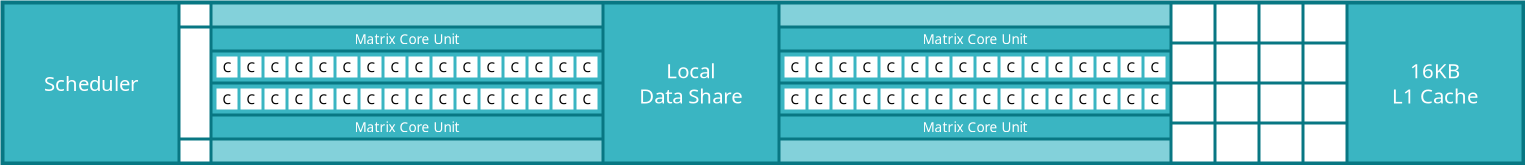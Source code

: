 <?xml version="1.0" encoding="UTF-8"?>
<dia:diagram xmlns:dia="http://www.lysator.liu.se/~alla/dia/">
  <dia:layer name="Background" visible="true" connectable="true" active="true">
    <dia:object type="Standard - Box" version="0" id="O0">
      <dia:attribute name="obj_pos">
        <dia:point val="3.2,5"/>
      </dia:attribute>
      <dia:attribute name="obj_bb">
        <dia:rectangle val="3.2,5;79.4,13.2"/>
      </dia:attribute>
      <dia:attribute name="elem_corner">
        <dia:point val="3.2,5"/>
      </dia:attribute>
      <dia:attribute name="elem_width">
        <dia:real val="76.2"/>
      </dia:attribute>
      <dia:attribute name="elem_height">
        <dia:real val="8.2"/>
      </dia:attribute>
      <dia:attribute name="border_width">
        <dia:real val="1.175e-38"/>
      </dia:attribute>
      <dia:attribute name="border_color">
        <dia:color val="#087783ff"/>
      </dia:attribute>
      <dia:attribute name="inner_color">
        <dia:color val="#087783ff"/>
      </dia:attribute>
      <dia:attribute name="show_background">
        <dia:boolean val="true"/>
      </dia:attribute>
    </dia:object>
    <dia:object type="Standard - Box" version="0" id="O1">
      <dia:attribute name="obj_pos">
        <dia:point val="12.2,6.4"/>
      </dia:attribute>
      <dia:attribute name="obj_bb">
        <dia:rectangle val="12.2,6.4;13.6,11.8"/>
      </dia:attribute>
      <dia:attribute name="elem_corner">
        <dia:point val="12.2,6.4"/>
      </dia:attribute>
      <dia:attribute name="elem_width">
        <dia:real val="1.4"/>
      </dia:attribute>
      <dia:attribute name="elem_height">
        <dia:real val="5.4"/>
      </dia:attribute>
      <dia:attribute name="border_width">
        <dia:real val="1.175e-38"/>
      </dia:attribute>
      <dia:attribute name="border_color">
        <dia:color val="#ffffffff"/>
      </dia:attribute>
      <dia:attribute name="show_background">
        <dia:boolean val="true"/>
      </dia:attribute>
    </dia:object>
    <dia:object type="Standard - Box" version="0" id="O2">
      <dia:attribute name="obj_pos">
        <dia:point val="12.2,5.2"/>
      </dia:attribute>
      <dia:attribute name="obj_bb">
        <dia:rectangle val="12.2,5.2;13.6,6.2"/>
      </dia:attribute>
      <dia:attribute name="elem_corner">
        <dia:point val="12.2,5.2"/>
      </dia:attribute>
      <dia:attribute name="elem_width">
        <dia:real val="1.4"/>
      </dia:attribute>
      <dia:attribute name="elem_height">
        <dia:real val="1.0"/>
      </dia:attribute>
      <dia:attribute name="border_width">
        <dia:real val="1.175e-38"/>
      </dia:attribute>
      <dia:attribute name="border_color">
        <dia:color val="#ffffffff"/>
      </dia:attribute>
      <dia:attribute name="show_background">
        <dia:boolean val="true"/>
      </dia:attribute>
    </dia:object>
    <dia:object type="Standard - Box" version="0" id="O3">
      <dia:attribute name="obj_pos">
        <dia:point val="12.2,12"/>
      </dia:attribute>
      <dia:attribute name="obj_bb">
        <dia:rectangle val="12.2,12;13.6,13"/>
      </dia:attribute>
      <dia:attribute name="elem_corner">
        <dia:point val="12.2,12"/>
      </dia:attribute>
      <dia:attribute name="elem_width">
        <dia:real val="1.4"/>
      </dia:attribute>
      <dia:attribute name="elem_height">
        <dia:real val="1"/>
      </dia:attribute>
      <dia:attribute name="border_width">
        <dia:real val="1.175e-38"/>
      </dia:attribute>
      <dia:attribute name="border_color">
        <dia:color val="#ffffffff"/>
      </dia:attribute>
      <dia:attribute name="show_background">
        <dia:boolean val="true"/>
      </dia:attribute>
    </dia:object>
    <dia:group>
      <dia:attribute name="meta">
        <dia:composite type="dict"/>
      </dia:attribute>
      <dia:attribute name="matrix"/>
      <dia:group>
        <dia:attribute name="meta">
          <dia:composite type="dict"/>
        </dia:attribute>
        <dia:attribute name="matrix">
          <dia:connections>
            <dia:connection handle="0" to="O38" connection="8"/>
          </dia:connections>
        </dia:attribute>
        <dia:object type="Standard - Box" version="0" id="O4">
          <dia:attribute name="obj_pos">
            <dia:point val="13.8,7.6"/>
          </dia:attribute>
          <dia:attribute name="obj_bb">
            <dia:rectangle val="13.8,7.6;33.2,9"/>
          </dia:attribute>
          <dia:attribute name="elem_corner">
            <dia:point val="13.8,7.6"/>
          </dia:attribute>
          <dia:attribute name="elem_width">
            <dia:real val="19.4"/>
          </dia:attribute>
          <dia:attribute name="elem_height">
            <dia:real val="1.4"/>
          </dia:attribute>
          <dia:attribute name="border_width">
            <dia:real val="1.175e-38"/>
          </dia:attribute>
          <dia:attribute name="border_color">
            <dia:color val="#3ab5c2ff"/>
          </dia:attribute>
          <dia:attribute name="inner_color">
            <dia:color val="#3ab5c2ff"/>
          </dia:attribute>
          <dia:attribute name="show_background">
            <dia:boolean val="true"/>
          </dia:attribute>
        </dia:object>
        <dia:group>
          <dia:attribute name="meta">
            <dia:composite type="dict"/>
          </dia:attribute>
          <dia:attribute name="matrix">
            <dia:matrix xx="1" xy="0" yx="0" yy="1" x0="-2" y0="-4.2"/>
          </dia:attribute>
          <dia:object type="Standard - Box" version="0" id="O5">
            <dia:attribute name="obj_pos">
              <dia:point val="16,12"/>
            </dia:attribute>
            <dia:attribute name="obj_bb">
              <dia:rectangle val="16,12;17,13"/>
            </dia:attribute>
            <dia:attribute name="elem_corner">
              <dia:point val="16,12"/>
            </dia:attribute>
            <dia:attribute name="elem_width">
              <dia:real val="1"/>
            </dia:attribute>
            <dia:attribute name="elem_height">
              <dia:real val="1"/>
            </dia:attribute>
            <dia:attribute name="border_width">
              <dia:real val="1.175e-38"/>
            </dia:attribute>
            <dia:attribute name="border_color">
              <dia:color val="#ffffffff"/>
            </dia:attribute>
            <dia:attribute name="show_background">
              <dia:boolean val="true"/>
            </dia:attribute>
          </dia:object>
          <dia:object type="Standard - Text" version="1" id="O6">
            <dia:attribute name="obj_pos">
              <dia:point val="16.5,12.5"/>
            </dia:attribute>
            <dia:attribute name="obj_bb">
              <dia:rectangle val="16.264,12.106;16.736,12.894"/>
            </dia:attribute>
            <dia:attribute name="text">
              <dia:composite type="text">
                <dia:attribute name="string">
                  <dia:string>#C#</dia:string>
                </dia:attribute>
                <dia:attribute name="font">
                  <dia:font family="sans" style="0" name="Helvetica"/>
                </dia:attribute>
                <dia:attribute name="height">
                  <dia:real val="0.847"/>
                </dia:attribute>
                <dia:attribute name="pos">
                  <dia:point val="16.5,12.735"/>
                </dia:attribute>
                <dia:attribute name="color">
                  <dia:color val="#000000ff"/>
                </dia:attribute>
                <dia:attribute name="alignment">
                  <dia:enum val="1"/>
                </dia:attribute>
              </dia:composite>
            </dia:attribute>
            <dia:attribute name="valign">
              <dia:enum val="2"/>
            </dia:attribute>
          </dia:object>
        </dia:group>
        <dia:group>
          <dia:attribute name="meta">
            <dia:composite type="dict"/>
          </dia:attribute>
          <dia:attribute name="matrix">
            <dia:matrix xx="1" xy="0" yx="0" yy="1" x0="-0.8" y0="-4.2"/>
          </dia:attribute>
          <dia:object type="Standard - Box" version="0" id="O7">
            <dia:attribute name="obj_pos">
              <dia:point val="16,12"/>
            </dia:attribute>
            <dia:attribute name="obj_bb">
              <dia:rectangle val="16,12;17,13"/>
            </dia:attribute>
            <dia:attribute name="elem_corner">
              <dia:point val="16,12"/>
            </dia:attribute>
            <dia:attribute name="elem_width">
              <dia:real val="1"/>
            </dia:attribute>
            <dia:attribute name="elem_height">
              <dia:real val="1"/>
            </dia:attribute>
            <dia:attribute name="border_width">
              <dia:real val="1.175e-38"/>
            </dia:attribute>
            <dia:attribute name="border_color">
              <dia:color val="#ffffffff"/>
            </dia:attribute>
            <dia:attribute name="show_background">
              <dia:boolean val="true"/>
            </dia:attribute>
          </dia:object>
          <dia:object type="Standard - Text" version="1" id="O8">
            <dia:attribute name="obj_pos">
              <dia:point val="16.5,12.5"/>
            </dia:attribute>
            <dia:attribute name="obj_bb">
              <dia:rectangle val="16.264,12.106;16.736,12.894"/>
            </dia:attribute>
            <dia:attribute name="text">
              <dia:composite type="text">
                <dia:attribute name="string">
                  <dia:string>#C#</dia:string>
                </dia:attribute>
                <dia:attribute name="font">
                  <dia:font family="sans" style="0" name="Helvetica"/>
                </dia:attribute>
                <dia:attribute name="height">
                  <dia:real val="0.847"/>
                </dia:attribute>
                <dia:attribute name="pos">
                  <dia:point val="16.5,12.735"/>
                </dia:attribute>
                <dia:attribute name="color">
                  <dia:color val="#000000ff"/>
                </dia:attribute>
                <dia:attribute name="alignment">
                  <dia:enum val="1"/>
                </dia:attribute>
              </dia:composite>
            </dia:attribute>
            <dia:attribute name="valign">
              <dia:enum val="2"/>
            </dia:attribute>
          </dia:object>
        </dia:group>
        <dia:group>
          <dia:attribute name="meta">
            <dia:composite type="dict"/>
          </dia:attribute>
          <dia:attribute name="matrix">
            <dia:matrix xx="1" xy="0" yx="0" yy="1" x0="0.4" y0="-4.2"/>
          </dia:attribute>
          <dia:object type="Standard - Box" version="0" id="O9">
            <dia:attribute name="obj_pos">
              <dia:point val="16,12"/>
            </dia:attribute>
            <dia:attribute name="obj_bb">
              <dia:rectangle val="16,12;17,13"/>
            </dia:attribute>
            <dia:attribute name="elem_corner">
              <dia:point val="16,12"/>
            </dia:attribute>
            <dia:attribute name="elem_width">
              <dia:real val="1"/>
            </dia:attribute>
            <dia:attribute name="elem_height">
              <dia:real val="1"/>
            </dia:attribute>
            <dia:attribute name="border_width">
              <dia:real val="1.175e-38"/>
            </dia:attribute>
            <dia:attribute name="border_color">
              <dia:color val="#ffffffff"/>
            </dia:attribute>
            <dia:attribute name="show_background">
              <dia:boolean val="true"/>
            </dia:attribute>
          </dia:object>
          <dia:object type="Standard - Text" version="1" id="O10">
            <dia:attribute name="obj_pos">
              <dia:point val="16.5,12.5"/>
            </dia:attribute>
            <dia:attribute name="obj_bb">
              <dia:rectangle val="16.264,12.106;16.736,12.894"/>
            </dia:attribute>
            <dia:attribute name="text">
              <dia:composite type="text">
                <dia:attribute name="string">
                  <dia:string>#C#</dia:string>
                </dia:attribute>
                <dia:attribute name="font">
                  <dia:font family="sans" style="0" name="Helvetica"/>
                </dia:attribute>
                <dia:attribute name="height">
                  <dia:real val="0.847"/>
                </dia:attribute>
                <dia:attribute name="pos">
                  <dia:point val="16.5,12.735"/>
                </dia:attribute>
                <dia:attribute name="color">
                  <dia:color val="#000000ff"/>
                </dia:attribute>
                <dia:attribute name="alignment">
                  <dia:enum val="1"/>
                </dia:attribute>
              </dia:composite>
            </dia:attribute>
            <dia:attribute name="valign">
              <dia:enum val="2"/>
            </dia:attribute>
          </dia:object>
        </dia:group>
        <dia:group>
          <dia:attribute name="meta">
            <dia:composite type="dict"/>
          </dia:attribute>
          <dia:attribute name="matrix">
            <dia:matrix xx="1" xy="0" yx="0" yy="1" x0="1.6" y0="-4.2"/>
          </dia:attribute>
          <dia:object type="Standard - Box" version="0" id="O11">
            <dia:attribute name="obj_pos">
              <dia:point val="16,12"/>
            </dia:attribute>
            <dia:attribute name="obj_bb">
              <dia:rectangle val="16,12;17,13"/>
            </dia:attribute>
            <dia:attribute name="elem_corner">
              <dia:point val="16,12"/>
            </dia:attribute>
            <dia:attribute name="elem_width">
              <dia:real val="1"/>
            </dia:attribute>
            <dia:attribute name="elem_height">
              <dia:real val="1"/>
            </dia:attribute>
            <dia:attribute name="border_width">
              <dia:real val="1.175e-38"/>
            </dia:attribute>
            <dia:attribute name="border_color">
              <dia:color val="#ffffffff"/>
            </dia:attribute>
            <dia:attribute name="show_background">
              <dia:boolean val="true"/>
            </dia:attribute>
          </dia:object>
          <dia:object type="Standard - Text" version="1" id="O12">
            <dia:attribute name="obj_pos">
              <dia:point val="16.5,12.5"/>
            </dia:attribute>
            <dia:attribute name="obj_bb">
              <dia:rectangle val="16.264,12.106;16.736,12.894"/>
            </dia:attribute>
            <dia:attribute name="text">
              <dia:composite type="text">
                <dia:attribute name="string">
                  <dia:string>#C#</dia:string>
                </dia:attribute>
                <dia:attribute name="font">
                  <dia:font family="sans" style="0" name="Helvetica"/>
                </dia:attribute>
                <dia:attribute name="height">
                  <dia:real val="0.847"/>
                </dia:attribute>
                <dia:attribute name="pos">
                  <dia:point val="16.5,12.735"/>
                </dia:attribute>
                <dia:attribute name="color">
                  <dia:color val="#000000ff"/>
                </dia:attribute>
                <dia:attribute name="alignment">
                  <dia:enum val="1"/>
                </dia:attribute>
              </dia:composite>
            </dia:attribute>
            <dia:attribute name="valign">
              <dia:enum val="2"/>
            </dia:attribute>
          </dia:object>
        </dia:group>
        <dia:group>
          <dia:attribute name="meta">
            <dia:composite type="dict"/>
          </dia:attribute>
          <dia:attribute name="matrix">
            <dia:matrix xx="1" xy="0" yx="0" yy="1" x0="2.8" y0="-4.2"/>
          </dia:attribute>
          <dia:object type="Standard - Box" version="0" id="O13">
            <dia:attribute name="obj_pos">
              <dia:point val="16,12"/>
            </dia:attribute>
            <dia:attribute name="obj_bb">
              <dia:rectangle val="16,12;17,13"/>
            </dia:attribute>
            <dia:attribute name="elem_corner">
              <dia:point val="16,12"/>
            </dia:attribute>
            <dia:attribute name="elem_width">
              <dia:real val="1"/>
            </dia:attribute>
            <dia:attribute name="elem_height">
              <dia:real val="1"/>
            </dia:attribute>
            <dia:attribute name="border_width">
              <dia:real val="1.175e-38"/>
            </dia:attribute>
            <dia:attribute name="border_color">
              <dia:color val="#ffffffff"/>
            </dia:attribute>
            <dia:attribute name="show_background">
              <dia:boolean val="true"/>
            </dia:attribute>
          </dia:object>
          <dia:object type="Standard - Text" version="1" id="O14">
            <dia:attribute name="obj_pos">
              <dia:point val="16.5,12.5"/>
            </dia:attribute>
            <dia:attribute name="obj_bb">
              <dia:rectangle val="16.264,12.106;16.736,12.894"/>
            </dia:attribute>
            <dia:attribute name="text">
              <dia:composite type="text">
                <dia:attribute name="string">
                  <dia:string>#C#</dia:string>
                </dia:attribute>
                <dia:attribute name="font">
                  <dia:font family="sans" style="0" name="Helvetica"/>
                </dia:attribute>
                <dia:attribute name="height">
                  <dia:real val="0.847"/>
                </dia:attribute>
                <dia:attribute name="pos">
                  <dia:point val="16.5,12.735"/>
                </dia:attribute>
                <dia:attribute name="color">
                  <dia:color val="#000000ff"/>
                </dia:attribute>
                <dia:attribute name="alignment">
                  <dia:enum val="1"/>
                </dia:attribute>
              </dia:composite>
            </dia:attribute>
            <dia:attribute name="valign">
              <dia:enum val="2"/>
            </dia:attribute>
          </dia:object>
        </dia:group>
        <dia:group>
          <dia:attribute name="meta">
            <dia:composite type="dict"/>
          </dia:attribute>
          <dia:attribute name="matrix">
            <dia:matrix xx="1" xy="0" yx="0" yy="1" x0="4" y0="-4.2"/>
          </dia:attribute>
          <dia:object type="Standard - Box" version="0" id="O15">
            <dia:attribute name="obj_pos">
              <dia:point val="16,12"/>
            </dia:attribute>
            <dia:attribute name="obj_bb">
              <dia:rectangle val="16,12;17,13"/>
            </dia:attribute>
            <dia:attribute name="elem_corner">
              <dia:point val="16,12"/>
            </dia:attribute>
            <dia:attribute name="elem_width">
              <dia:real val="1"/>
            </dia:attribute>
            <dia:attribute name="elem_height">
              <dia:real val="1"/>
            </dia:attribute>
            <dia:attribute name="border_width">
              <dia:real val="1.175e-38"/>
            </dia:attribute>
            <dia:attribute name="border_color">
              <dia:color val="#ffffffff"/>
            </dia:attribute>
            <dia:attribute name="show_background">
              <dia:boolean val="true"/>
            </dia:attribute>
          </dia:object>
          <dia:object type="Standard - Text" version="1" id="O16">
            <dia:attribute name="obj_pos">
              <dia:point val="16.5,12.5"/>
            </dia:attribute>
            <dia:attribute name="obj_bb">
              <dia:rectangle val="16.264,12.106;16.736,12.894"/>
            </dia:attribute>
            <dia:attribute name="text">
              <dia:composite type="text">
                <dia:attribute name="string">
                  <dia:string>#C#</dia:string>
                </dia:attribute>
                <dia:attribute name="font">
                  <dia:font family="sans" style="0" name="Helvetica"/>
                </dia:attribute>
                <dia:attribute name="height">
                  <dia:real val="0.847"/>
                </dia:attribute>
                <dia:attribute name="pos">
                  <dia:point val="16.5,12.735"/>
                </dia:attribute>
                <dia:attribute name="color">
                  <dia:color val="#000000ff"/>
                </dia:attribute>
                <dia:attribute name="alignment">
                  <dia:enum val="1"/>
                </dia:attribute>
              </dia:composite>
            </dia:attribute>
            <dia:attribute name="valign">
              <dia:enum val="2"/>
            </dia:attribute>
          </dia:object>
        </dia:group>
        <dia:group>
          <dia:attribute name="meta">
            <dia:composite type="dict"/>
          </dia:attribute>
          <dia:attribute name="matrix">
            <dia:matrix xx="1" xy="0" yx="0" yy="1" x0="5.2" y0="-4.2"/>
          </dia:attribute>
          <dia:object type="Standard - Box" version="0" id="O17">
            <dia:attribute name="obj_pos">
              <dia:point val="16,12"/>
            </dia:attribute>
            <dia:attribute name="obj_bb">
              <dia:rectangle val="16,12;17,13"/>
            </dia:attribute>
            <dia:attribute name="elem_corner">
              <dia:point val="16,12"/>
            </dia:attribute>
            <dia:attribute name="elem_width">
              <dia:real val="1"/>
            </dia:attribute>
            <dia:attribute name="elem_height">
              <dia:real val="1"/>
            </dia:attribute>
            <dia:attribute name="border_width">
              <dia:real val="1.175e-38"/>
            </dia:attribute>
            <dia:attribute name="border_color">
              <dia:color val="#ffffffff"/>
            </dia:attribute>
            <dia:attribute name="show_background">
              <dia:boolean val="true"/>
            </dia:attribute>
          </dia:object>
          <dia:object type="Standard - Text" version="1" id="O18">
            <dia:attribute name="obj_pos">
              <dia:point val="16.5,12.5"/>
            </dia:attribute>
            <dia:attribute name="obj_bb">
              <dia:rectangle val="16.264,12.106;16.736,12.894"/>
            </dia:attribute>
            <dia:attribute name="text">
              <dia:composite type="text">
                <dia:attribute name="string">
                  <dia:string>#C#</dia:string>
                </dia:attribute>
                <dia:attribute name="font">
                  <dia:font family="sans" style="0" name="Helvetica"/>
                </dia:attribute>
                <dia:attribute name="height">
                  <dia:real val="0.847"/>
                </dia:attribute>
                <dia:attribute name="pos">
                  <dia:point val="16.5,12.735"/>
                </dia:attribute>
                <dia:attribute name="color">
                  <dia:color val="#000000ff"/>
                </dia:attribute>
                <dia:attribute name="alignment">
                  <dia:enum val="1"/>
                </dia:attribute>
              </dia:composite>
            </dia:attribute>
            <dia:attribute name="valign">
              <dia:enum val="2"/>
            </dia:attribute>
          </dia:object>
        </dia:group>
        <dia:group>
          <dia:attribute name="meta">
            <dia:composite type="dict"/>
          </dia:attribute>
          <dia:attribute name="matrix">
            <dia:matrix xx="1" xy="0" yx="0" yy="1" x0="6.4" y0="-4.2"/>
          </dia:attribute>
          <dia:object type="Standard - Box" version="0" id="O19">
            <dia:attribute name="obj_pos">
              <dia:point val="16,12"/>
            </dia:attribute>
            <dia:attribute name="obj_bb">
              <dia:rectangle val="16,12;17,13"/>
            </dia:attribute>
            <dia:attribute name="elem_corner">
              <dia:point val="16,12"/>
            </dia:attribute>
            <dia:attribute name="elem_width">
              <dia:real val="1"/>
            </dia:attribute>
            <dia:attribute name="elem_height">
              <dia:real val="1"/>
            </dia:attribute>
            <dia:attribute name="border_width">
              <dia:real val="1.175e-38"/>
            </dia:attribute>
            <dia:attribute name="border_color">
              <dia:color val="#ffffffff"/>
            </dia:attribute>
            <dia:attribute name="show_background">
              <dia:boolean val="true"/>
            </dia:attribute>
          </dia:object>
          <dia:object type="Standard - Text" version="1" id="O20">
            <dia:attribute name="obj_pos">
              <dia:point val="16.5,12.5"/>
            </dia:attribute>
            <dia:attribute name="obj_bb">
              <dia:rectangle val="16.264,12.106;16.736,12.894"/>
            </dia:attribute>
            <dia:attribute name="text">
              <dia:composite type="text">
                <dia:attribute name="string">
                  <dia:string>#C#</dia:string>
                </dia:attribute>
                <dia:attribute name="font">
                  <dia:font family="sans" style="0" name="Helvetica"/>
                </dia:attribute>
                <dia:attribute name="height">
                  <dia:real val="0.847"/>
                </dia:attribute>
                <dia:attribute name="pos">
                  <dia:point val="16.5,12.735"/>
                </dia:attribute>
                <dia:attribute name="color">
                  <dia:color val="#000000ff"/>
                </dia:attribute>
                <dia:attribute name="alignment">
                  <dia:enum val="1"/>
                </dia:attribute>
              </dia:composite>
            </dia:attribute>
            <dia:attribute name="valign">
              <dia:enum val="2"/>
            </dia:attribute>
          </dia:object>
        </dia:group>
        <dia:group>
          <dia:attribute name="meta">
            <dia:composite type="dict"/>
          </dia:attribute>
          <dia:attribute name="matrix">
            <dia:matrix xx="1" xy="0" yx="0" yy="1" x0="7.6" y0="-4.2"/>
          </dia:attribute>
          <dia:object type="Standard - Box" version="0" id="O21">
            <dia:attribute name="obj_pos">
              <dia:point val="16,12"/>
            </dia:attribute>
            <dia:attribute name="obj_bb">
              <dia:rectangle val="16,12;17,13"/>
            </dia:attribute>
            <dia:attribute name="elem_corner">
              <dia:point val="16,12"/>
            </dia:attribute>
            <dia:attribute name="elem_width">
              <dia:real val="1"/>
            </dia:attribute>
            <dia:attribute name="elem_height">
              <dia:real val="1"/>
            </dia:attribute>
            <dia:attribute name="border_width">
              <dia:real val="1.175e-38"/>
            </dia:attribute>
            <dia:attribute name="border_color">
              <dia:color val="#ffffffff"/>
            </dia:attribute>
            <dia:attribute name="show_background">
              <dia:boolean val="true"/>
            </dia:attribute>
          </dia:object>
          <dia:object type="Standard - Text" version="1" id="O22">
            <dia:attribute name="obj_pos">
              <dia:point val="16.5,12.5"/>
            </dia:attribute>
            <dia:attribute name="obj_bb">
              <dia:rectangle val="16.264,12.106;16.736,12.894"/>
            </dia:attribute>
            <dia:attribute name="text">
              <dia:composite type="text">
                <dia:attribute name="string">
                  <dia:string>#C#</dia:string>
                </dia:attribute>
                <dia:attribute name="font">
                  <dia:font family="sans" style="0" name="Helvetica"/>
                </dia:attribute>
                <dia:attribute name="height">
                  <dia:real val="0.847"/>
                </dia:attribute>
                <dia:attribute name="pos">
                  <dia:point val="16.5,12.735"/>
                </dia:attribute>
                <dia:attribute name="color">
                  <dia:color val="#000000ff"/>
                </dia:attribute>
                <dia:attribute name="alignment">
                  <dia:enum val="1"/>
                </dia:attribute>
              </dia:composite>
            </dia:attribute>
            <dia:attribute name="valign">
              <dia:enum val="2"/>
            </dia:attribute>
          </dia:object>
        </dia:group>
        <dia:group>
          <dia:attribute name="meta">
            <dia:composite type="dict"/>
          </dia:attribute>
          <dia:attribute name="matrix">
            <dia:matrix xx="1" xy="0" yx="0" yy="1" x0="8.8" y0="-4.2"/>
          </dia:attribute>
          <dia:object type="Standard - Box" version="0" id="O23">
            <dia:attribute name="obj_pos">
              <dia:point val="16,12"/>
            </dia:attribute>
            <dia:attribute name="obj_bb">
              <dia:rectangle val="16,12;17,13"/>
            </dia:attribute>
            <dia:attribute name="elem_corner">
              <dia:point val="16,12"/>
            </dia:attribute>
            <dia:attribute name="elem_width">
              <dia:real val="1"/>
            </dia:attribute>
            <dia:attribute name="elem_height">
              <dia:real val="1"/>
            </dia:attribute>
            <dia:attribute name="border_width">
              <dia:real val="1.175e-38"/>
            </dia:attribute>
            <dia:attribute name="border_color">
              <dia:color val="#ffffffff"/>
            </dia:attribute>
            <dia:attribute name="show_background">
              <dia:boolean val="true"/>
            </dia:attribute>
          </dia:object>
          <dia:object type="Standard - Text" version="1" id="O24">
            <dia:attribute name="obj_pos">
              <dia:point val="16.5,12.5"/>
            </dia:attribute>
            <dia:attribute name="obj_bb">
              <dia:rectangle val="16.264,12.106;16.736,12.894"/>
            </dia:attribute>
            <dia:attribute name="text">
              <dia:composite type="text">
                <dia:attribute name="string">
                  <dia:string>#C#</dia:string>
                </dia:attribute>
                <dia:attribute name="font">
                  <dia:font family="sans" style="0" name="Helvetica"/>
                </dia:attribute>
                <dia:attribute name="height">
                  <dia:real val="0.847"/>
                </dia:attribute>
                <dia:attribute name="pos">
                  <dia:point val="16.5,12.735"/>
                </dia:attribute>
                <dia:attribute name="color">
                  <dia:color val="#000000ff"/>
                </dia:attribute>
                <dia:attribute name="alignment">
                  <dia:enum val="1"/>
                </dia:attribute>
              </dia:composite>
            </dia:attribute>
            <dia:attribute name="valign">
              <dia:enum val="2"/>
            </dia:attribute>
          </dia:object>
        </dia:group>
        <dia:group>
          <dia:attribute name="meta">
            <dia:composite type="dict"/>
          </dia:attribute>
          <dia:attribute name="matrix">
            <dia:matrix xx="1" xy="0" yx="0" yy="1" x0="10" y0="-4.2"/>
          </dia:attribute>
          <dia:object type="Standard - Box" version="0" id="O25">
            <dia:attribute name="obj_pos">
              <dia:point val="16,12"/>
            </dia:attribute>
            <dia:attribute name="obj_bb">
              <dia:rectangle val="16,12;17,13"/>
            </dia:attribute>
            <dia:attribute name="elem_corner">
              <dia:point val="16,12"/>
            </dia:attribute>
            <dia:attribute name="elem_width">
              <dia:real val="1"/>
            </dia:attribute>
            <dia:attribute name="elem_height">
              <dia:real val="1"/>
            </dia:attribute>
            <dia:attribute name="border_width">
              <dia:real val="1.175e-38"/>
            </dia:attribute>
            <dia:attribute name="border_color">
              <dia:color val="#ffffffff"/>
            </dia:attribute>
            <dia:attribute name="show_background">
              <dia:boolean val="true"/>
            </dia:attribute>
          </dia:object>
          <dia:object type="Standard - Text" version="1" id="O26">
            <dia:attribute name="obj_pos">
              <dia:point val="16.5,12.5"/>
            </dia:attribute>
            <dia:attribute name="obj_bb">
              <dia:rectangle val="16.264,12.106;16.736,12.894"/>
            </dia:attribute>
            <dia:attribute name="text">
              <dia:composite type="text">
                <dia:attribute name="string">
                  <dia:string>#C#</dia:string>
                </dia:attribute>
                <dia:attribute name="font">
                  <dia:font family="sans" style="0" name="Helvetica"/>
                </dia:attribute>
                <dia:attribute name="height">
                  <dia:real val="0.847"/>
                </dia:attribute>
                <dia:attribute name="pos">
                  <dia:point val="16.5,12.735"/>
                </dia:attribute>
                <dia:attribute name="color">
                  <dia:color val="#000000ff"/>
                </dia:attribute>
                <dia:attribute name="alignment">
                  <dia:enum val="1"/>
                </dia:attribute>
              </dia:composite>
            </dia:attribute>
            <dia:attribute name="valign">
              <dia:enum val="2"/>
            </dia:attribute>
          </dia:object>
        </dia:group>
        <dia:group>
          <dia:attribute name="meta">
            <dia:composite type="dict"/>
          </dia:attribute>
          <dia:attribute name="matrix">
            <dia:matrix xx="1" xy="0" yx="0" yy="1" x0="11.2" y0="-4.2"/>
          </dia:attribute>
          <dia:object type="Standard - Box" version="0" id="O27">
            <dia:attribute name="obj_pos">
              <dia:point val="16,12"/>
            </dia:attribute>
            <dia:attribute name="obj_bb">
              <dia:rectangle val="16,12;17,13"/>
            </dia:attribute>
            <dia:attribute name="elem_corner">
              <dia:point val="16,12"/>
            </dia:attribute>
            <dia:attribute name="elem_width">
              <dia:real val="1"/>
            </dia:attribute>
            <dia:attribute name="elem_height">
              <dia:real val="1"/>
            </dia:attribute>
            <dia:attribute name="border_width">
              <dia:real val="1.175e-38"/>
            </dia:attribute>
            <dia:attribute name="border_color">
              <dia:color val="#ffffffff"/>
            </dia:attribute>
            <dia:attribute name="show_background">
              <dia:boolean val="true"/>
            </dia:attribute>
          </dia:object>
          <dia:object type="Standard - Text" version="1" id="O28">
            <dia:attribute name="obj_pos">
              <dia:point val="16.5,12.5"/>
            </dia:attribute>
            <dia:attribute name="obj_bb">
              <dia:rectangle val="16.264,12.106;16.736,12.894"/>
            </dia:attribute>
            <dia:attribute name="text">
              <dia:composite type="text">
                <dia:attribute name="string">
                  <dia:string>#C#</dia:string>
                </dia:attribute>
                <dia:attribute name="font">
                  <dia:font family="sans" style="0" name="Helvetica"/>
                </dia:attribute>
                <dia:attribute name="height">
                  <dia:real val="0.847"/>
                </dia:attribute>
                <dia:attribute name="pos">
                  <dia:point val="16.5,12.735"/>
                </dia:attribute>
                <dia:attribute name="color">
                  <dia:color val="#000000ff"/>
                </dia:attribute>
                <dia:attribute name="alignment">
                  <dia:enum val="1"/>
                </dia:attribute>
              </dia:composite>
            </dia:attribute>
            <dia:attribute name="valign">
              <dia:enum val="2"/>
            </dia:attribute>
          </dia:object>
        </dia:group>
        <dia:group>
          <dia:attribute name="meta">
            <dia:composite type="dict"/>
          </dia:attribute>
          <dia:attribute name="matrix">
            <dia:matrix xx="1" xy="0" yx="0" yy="1" x0="12.4" y0="-4.2"/>
          </dia:attribute>
          <dia:object type="Standard - Box" version="0" id="O29">
            <dia:attribute name="obj_pos">
              <dia:point val="16,12"/>
            </dia:attribute>
            <dia:attribute name="obj_bb">
              <dia:rectangle val="16,12;17,13"/>
            </dia:attribute>
            <dia:attribute name="elem_corner">
              <dia:point val="16,12"/>
            </dia:attribute>
            <dia:attribute name="elem_width">
              <dia:real val="1"/>
            </dia:attribute>
            <dia:attribute name="elem_height">
              <dia:real val="1"/>
            </dia:attribute>
            <dia:attribute name="border_width">
              <dia:real val="1.175e-38"/>
            </dia:attribute>
            <dia:attribute name="border_color">
              <dia:color val="#ffffffff"/>
            </dia:attribute>
            <dia:attribute name="show_background">
              <dia:boolean val="true"/>
            </dia:attribute>
          </dia:object>
          <dia:object type="Standard - Text" version="1" id="O30">
            <dia:attribute name="obj_pos">
              <dia:point val="16.5,12.5"/>
            </dia:attribute>
            <dia:attribute name="obj_bb">
              <dia:rectangle val="16.264,12.106;16.736,12.894"/>
            </dia:attribute>
            <dia:attribute name="text">
              <dia:composite type="text">
                <dia:attribute name="string">
                  <dia:string>#C#</dia:string>
                </dia:attribute>
                <dia:attribute name="font">
                  <dia:font family="sans" style="0" name="Helvetica"/>
                </dia:attribute>
                <dia:attribute name="height">
                  <dia:real val="0.847"/>
                </dia:attribute>
                <dia:attribute name="pos">
                  <dia:point val="16.5,12.735"/>
                </dia:attribute>
                <dia:attribute name="color">
                  <dia:color val="#000000ff"/>
                </dia:attribute>
                <dia:attribute name="alignment">
                  <dia:enum val="1"/>
                </dia:attribute>
              </dia:composite>
            </dia:attribute>
            <dia:attribute name="valign">
              <dia:enum val="2"/>
            </dia:attribute>
          </dia:object>
        </dia:group>
        <dia:group>
          <dia:attribute name="meta">
            <dia:composite type="dict"/>
          </dia:attribute>
          <dia:attribute name="matrix">
            <dia:matrix xx="1" xy="0" yx="0" yy="1" x0="13.6" y0="-4.2"/>
          </dia:attribute>
          <dia:object type="Standard - Box" version="0" id="O31">
            <dia:attribute name="obj_pos">
              <dia:point val="16,12"/>
            </dia:attribute>
            <dia:attribute name="obj_bb">
              <dia:rectangle val="16,12;17,13"/>
            </dia:attribute>
            <dia:attribute name="elem_corner">
              <dia:point val="16,12"/>
            </dia:attribute>
            <dia:attribute name="elem_width">
              <dia:real val="1"/>
            </dia:attribute>
            <dia:attribute name="elem_height">
              <dia:real val="1"/>
            </dia:attribute>
            <dia:attribute name="border_width">
              <dia:real val="1.175e-38"/>
            </dia:attribute>
            <dia:attribute name="border_color">
              <dia:color val="#ffffffff"/>
            </dia:attribute>
            <dia:attribute name="show_background">
              <dia:boolean val="true"/>
            </dia:attribute>
          </dia:object>
          <dia:object type="Standard - Text" version="1" id="O32">
            <dia:attribute name="obj_pos">
              <dia:point val="16.5,12.5"/>
            </dia:attribute>
            <dia:attribute name="obj_bb">
              <dia:rectangle val="16.264,12.106;16.736,12.894"/>
            </dia:attribute>
            <dia:attribute name="text">
              <dia:composite type="text">
                <dia:attribute name="string">
                  <dia:string>#C#</dia:string>
                </dia:attribute>
                <dia:attribute name="font">
                  <dia:font family="sans" style="0" name="Helvetica"/>
                </dia:attribute>
                <dia:attribute name="height">
                  <dia:real val="0.847"/>
                </dia:attribute>
                <dia:attribute name="pos">
                  <dia:point val="16.5,12.735"/>
                </dia:attribute>
                <dia:attribute name="color">
                  <dia:color val="#000000ff"/>
                </dia:attribute>
                <dia:attribute name="alignment">
                  <dia:enum val="1"/>
                </dia:attribute>
              </dia:composite>
            </dia:attribute>
            <dia:attribute name="valign">
              <dia:enum val="2"/>
            </dia:attribute>
          </dia:object>
        </dia:group>
        <dia:group>
          <dia:attribute name="meta">
            <dia:composite type="dict"/>
          </dia:attribute>
          <dia:attribute name="matrix">
            <dia:matrix xx="1" xy="0" yx="0" yy="1" x0="14.8" y0="-4.2"/>
          </dia:attribute>
          <dia:object type="Standard - Box" version="0" id="O33">
            <dia:attribute name="obj_pos">
              <dia:point val="16,12"/>
            </dia:attribute>
            <dia:attribute name="obj_bb">
              <dia:rectangle val="16,12;17,13"/>
            </dia:attribute>
            <dia:attribute name="elem_corner">
              <dia:point val="16,12"/>
            </dia:attribute>
            <dia:attribute name="elem_width">
              <dia:real val="1"/>
            </dia:attribute>
            <dia:attribute name="elem_height">
              <dia:real val="1"/>
            </dia:attribute>
            <dia:attribute name="border_width">
              <dia:real val="1.175e-38"/>
            </dia:attribute>
            <dia:attribute name="border_color">
              <dia:color val="#ffffffff"/>
            </dia:attribute>
            <dia:attribute name="show_background">
              <dia:boolean val="true"/>
            </dia:attribute>
          </dia:object>
          <dia:object type="Standard - Text" version="1" id="O34">
            <dia:attribute name="obj_pos">
              <dia:point val="16.5,12.5"/>
            </dia:attribute>
            <dia:attribute name="obj_bb">
              <dia:rectangle val="16.264,12.106;16.736,12.894"/>
            </dia:attribute>
            <dia:attribute name="text">
              <dia:composite type="text">
                <dia:attribute name="string">
                  <dia:string>#C#</dia:string>
                </dia:attribute>
                <dia:attribute name="font">
                  <dia:font family="sans" style="0" name="Helvetica"/>
                </dia:attribute>
                <dia:attribute name="height">
                  <dia:real val="0.847"/>
                </dia:attribute>
                <dia:attribute name="pos">
                  <dia:point val="16.5,12.735"/>
                </dia:attribute>
                <dia:attribute name="color">
                  <dia:color val="#000000ff"/>
                </dia:attribute>
                <dia:attribute name="alignment">
                  <dia:enum val="1"/>
                </dia:attribute>
              </dia:composite>
            </dia:attribute>
            <dia:attribute name="valign">
              <dia:enum val="2"/>
            </dia:attribute>
          </dia:object>
        </dia:group>
        <dia:group>
          <dia:attribute name="meta">
            <dia:composite type="dict"/>
          </dia:attribute>
          <dia:attribute name="matrix">
            <dia:matrix xx="1" xy="0" yx="0" yy="1" x0="16" y0="-4.2"/>
          </dia:attribute>
          <dia:object type="Standard - Box" version="0" id="O35">
            <dia:attribute name="obj_pos">
              <dia:point val="16,12"/>
            </dia:attribute>
            <dia:attribute name="obj_bb">
              <dia:rectangle val="16,12;17,13"/>
            </dia:attribute>
            <dia:attribute name="elem_corner">
              <dia:point val="16,12"/>
            </dia:attribute>
            <dia:attribute name="elem_width">
              <dia:real val="1"/>
            </dia:attribute>
            <dia:attribute name="elem_height">
              <dia:real val="1"/>
            </dia:attribute>
            <dia:attribute name="border_width">
              <dia:real val="1.175e-38"/>
            </dia:attribute>
            <dia:attribute name="border_color">
              <dia:color val="#ffffffff"/>
            </dia:attribute>
            <dia:attribute name="show_background">
              <dia:boolean val="true"/>
            </dia:attribute>
          </dia:object>
          <dia:object type="Standard - Text" version="1" id="O36">
            <dia:attribute name="obj_pos">
              <dia:point val="16.5,12.5"/>
            </dia:attribute>
            <dia:attribute name="obj_bb">
              <dia:rectangle val="16.264,12.106;16.736,12.894"/>
            </dia:attribute>
            <dia:attribute name="text">
              <dia:composite type="text">
                <dia:attribute name="string">
                  <dia:string>#C#</dia:string>
                </dia:attribute>
                <dia:attribute name="font">
                  <dia:font family="sans" style="0" name="Helvetica"/>
                </dia:attribute>
                <dia:attribute name="height">
                  <dia:real val="0.847"/>
                </dia:attribute>
                <dia:attribute name="pos">
                  <dia:point val="16.5,12.735"/>
                </dia:attribute>
                <dia:attribute name="color">
                  <dia:color val="#000000ff"/>
                </dia:attribute>
                <dia:attribute name="alignment">
                  <dia:enum val="1"/>
                </dia:attribute>
              </dia:composite>
            </dia:attribute>
            <dia:attribute name="valign">
              <dia:enum val="2"/>
            </dia:attribute>
          </dia:object>
        </dia:group>
      </dia:group>
      <dia:object type="Standard - Box" version="0" id="O37">
        <dia:attribute name="obj_pos">
          <dia:point val="13.8,9.2"/>
        </dia:attribute>
        <dia:attribute name="obj_bb">
          <dia:rectangle val="13.8,9.2;33.2,10.6"/>
          <dia:connections>
            <dia:connection handle="0" to="O40" connection="8"/>
          </dia:connections>
        </dia:attribute>
        <dia:attribute name="elem_corner">
          <dia:point val="13.8,9.2"/>
        </dia:attribute>
        <dia:attribute name="elem_width">
          <dia:real val="19.4"/>
        </dia:attribute>
        <dia:attribute name="elem_height">
          <dia:real val="1.4"/>
        </dia:attribute>
        <dia:attribute name="border_width">
          <dia:real val="1.175e-38"/>
        </dia:attribute>
        <dia:attribute name="border_color">
          <dia:color val="#3ab5c2ff"/>
        </dia:attribute>
        <dia:attribute name="inner_color">
          <dia:color val="#3ab5c2ff"/>
        </dia:attribute>
        <dia:attribute name="show_background">
          <dia:boolean val="true"/>
        </dia:attribute>
      </dia:object>
      <dia:group>
        <dia:attribute name="meta">
          <dia:composite type="dict"/>
        </dia:attribute>
        <dia:attribute name="matrix">
          <dia:matrix xx="1" xy="0" yx="0" yy="1" x0="-2" y0="-2.6"/>
          <dia:connections>
            <dia:connection handle="0" to="O42" connection="8"/>
          </dia:connections>
        </dia:attribute>
        <dia:object type="Standard - Box" version="0" id="O38">
          <dia:attribute name="obj_pos">
            <dia:point val="16,12"/>
          </dia:attribute>
          <dia:attribute name="obj_bb">
            <dia:rectangle val="16,12;17,13"/>
          </dia:attribute>
          <dia:attribute name="elem_corner">
            <dia:point val="16,12"/>
          </dia:attribute>
          <dia:attribute name="elem_width">
            <dia:real val="1"/>
          </dia:attribute>
          <dia:attribute name="elem_height">
            <dia:real val="1"/>
          </dia:attribute>
          <dia:attribute name="border_width">
            <dia:real val="1.175e-38"/>
          </dia:attribute>
          <dia:attribute name="border_color">
            <dia:color val="#ffffffff"/>
          </dia:attribute>
          <dia:attribute name="show_background">
            <dia:boolean val="true"/>
          </dia:attribute>
        </dia:object>
        <dia:object type="Standard - Text" version="1" id="O39">
          <dia:attribute name="obj_pos">
            <dia:point val="16.5,12.5"/>
          </dia:attribute>
          <dia:attribute name="obj_bb">
            <dia:rectangle val="16.264,12.106;16.736,12.894"/>
          </dia:attribute>
          <dia:attribute name="text">
            <dia:composite type="text">
              <dia:attribute name="string">
                <dia:string>#C#</dia:string>
              </dia:attribute>
              <dia:attribute name="font">
                <dia:font family="sans" style="0" name="Helvetica"/>
              </dia:attribute>
              <dia:attribute name="height">
                <dia:real val="0.847"/>
              </dia:attribute>
              <dia:attribute name="pos">
                <dia:point val="16.5,12.735"/>
              </dia:attribute>
              <dia:attribute name="color">
                <dia:color val="#000000ff"/>
              </dia:attribute>
              <dia:attribute name="alignment">
                <dia:enum val="1"/>
              </dia:attribute>
            </dia:composite>
          </dia:attribute>
          <dia:attribute name="valign">
            <dia:enum val="2"/>
          </dia:attribute>
        </dia:object>
      </dia:group>
      <dia:group>
        <dia:attribute name="meta">
          <dia:composite type="dict"/>
        </dia:attribute>
        <dia:attribute name="matrix">
          <dia:matrix xx="1" xy="0" yx="0" yy="1" x0="-0.8" y0="-2.6"/>
          <dia:connections>
            <dia:connection handle="0" to="O44" connection="8"/>
          </dia:connections>
        </dia:attribute>
        <dia:object type="Standard - Box" version="0" id="O40">
          <dia:attribute name="obj_pos">
            <dia:point val="16,12"/>
          </dia:attribute>
          <dia:attribute name="obj_bb">
            <dia:rectangle val="16,12;17,13"/>
          </dia:attribute>
          <dia:attribute name="elem_corner">
            <dia:point val="16,12"/>
          </dia:attribute>
          <dia:attribute name="elem_width">
            <dia:real val="1"/>
          </dia:attribute>
          <dia:attribute name="elem_height">
            <dia:real val="1"/>
          </dia:attribute>
          <dia:attribute name="border_width">
            <dia:real val="1.175e-38"/>
          </dia:attribute>
          <dia:attribute name="border_color">
            <dia:color val="#ffffffff"/>
          </dia:attribute>
          <dia:attribute name="show_background">
            <dia:boolean val="true"/>
          </dia:attribute>
        </dia:object>
        <dia:object type="Standard - Text" version="1" id="O41">
          <dia:attribute name="obj_pos">
            <dia:point val="16.5,12.5"/>
          </dia:attribute>
          <dia:attribute name="obj_bb">
            <dia:rectangle val="16.264,12.106;16.736,12.894"/>
          </dia:attribute>
          <dia:attribute name="text">
            <dia:composite type="text">
              <dia:attribute name="string">
                <dia:string>#C#</dia:string>
              </dia:attribute>
              <dia:attribute name="font">
                <dia:font family="sans" style="0" name="Helvetica"/>
              </dia:attribute>
              <dia:attribute name="height">
                <dia:real val="0.847"/>
              </dia:attribute>
              <dia:attribute name="pos">
                <dia:point val="16.5,12.735"/>
              </dia:attribute>
              <dia:attribute name="color">
                <dia:color val="#000000ff"/>
              </dia:attribute>
              <dia:attribute name="alignment">
                <dia:enum val="1"/>
              </dia:attribute>
            </dia:composite>
          </dia:attribute>
          <dia:attribute name="valign">
            <dia:enum val="2"/>
          </dia:attribute>
        </dia:object>
      </dia:group>
      <dia:group>
        <dia:attribute name="meta">
          <dia:composite type="dict"/>
        </dia:attribute>
        <dia:attribute name="matrix">
          <dia:matrix xx="1" xy="0" yx="0" yy="1" x0="0.4" y0="-2.6"/>
          <dia:connections>
            <dia:connection handle="0" to="O46" connection="8"/>
          </dia:connections>
        </dia:attribute>
        <dia:object type="Standard - Box" version="0" id="O42">
          <dia:attribute name="obj_pos">
            <dia:point val="16,12"/>
          </dia:attribute>
          <dia:attribute name="obj_bb">
            <dia:rectangle val="16,12;17,13"/>
          </dia:attribute>
          <dia:attribute name="elem_corner">
            <dia:point val="16,12"/>
          </dia:attribute>
          <dia:attribute name="elem_width">
            <dia:real val="1"/>
          </dia:attribute>
          <dia:attribute name="elem_height">
            <dia:real val="1"/>
          </dia:attribute>
          <dia:attribute name="border_width">
            <dia:real val="1.175e-38"/>
          </dia:attribute>
          <dia:attribute name="border_color">
            <dia:color val="#ffffffff"/>
          </dia:attribute>
          <dia:attribute name="show_background">
            <dia:boolean val="true"/>
          </dia:attribute>
        </dia:object>
        <dia:object type="Standard - Text" version="1" id="O43">
          <dia:attribute name="obj_pos">
            <dia:point val="16.5,12.5"/>
          </dia:attribute>
          <dia:attribute name="obj_bb">
            <dia:rectangle val="16.264,12.106;16.736,12.894"/>
          </dia:attribute>
          <dia:attribute name="text">
            <dia:composite type="text">
              <dia:attribute name="string">
                <dia:string>#C#</dia:string>
              </dia:attribute>
              <dia:attribute name="font">
                <dia:font family="sans" style="0" name="Helvetica"/>
              </dia:attribute>
              <dia:attribute name="height">
                <dia:real val="0.847"/>
              </dia:attribute>
              <dia:attribute name="pos">
                <dia:point val="16.5,12.735"/>
              </dia:attribute>
              <dia:attribute name="color">
                <dia:color val="#000000ff"/>
              </dia:attribute>
              <dia:attribute name="alignment">
                <dia:enum val="1"/>
              </dia:attribute>
            </dia:composite>
          </dia:attribute>
          <dia:attribute name="valign">
            <dia:enum val="2"/>
          </dia:attribute>
        </dia:object>
      </dia:group>
      <dia:group>
        <dia:attribute name="meta">
          <dia:composite type="dict"/>
        </dia:attribute>
        <dia:attribute name="matrix">
          <dia:matrix xx="1" xy="0" yx="0" yy="1" x0="1.6" y0="-2.6"/>
          <dia:connections>
            <dia:connection handle="0" to="O48" connection="8"/>
          </dia:connections>
        </dia:attribute>
        <dia:object type="Standard - Box" version="0" id="O44">
          <dia:attribute name="obj_pos">
            <dia:point val="16,12"/>
          </dia:attribute>
          <dia:attribute name="obj_bb">
            <dia:rectangle val="16,12;17,13"/>
          </dia:attribute>
          <dia:attribute name="elem_corner">
            <dia:point val="16,12"/>
          </dia:attribute>
          <dia:attribute name="elem_width">
            <dia:real val="1"/>
          </dia:attribute>
          <dia:attribute name="elem_height">
            <dia:real val="1"/>
          </dia:attribute>
          <dia:attribute name="border_width">
            <dia:real val="1.175e-38"/>
          </dia:attribute>
          <dia:attribute name="border_color">
            <dia:color val="#ffffffff"/>
          </dia:attribute>
          <dia:attribute name="show_background">
            <dia:boolean val="true"/>
          </dia:attribute>
        </dia:object>
        <dia:object type="Standard - Text" version="1" id="O45">
          <dia:attribute name="obj_pos">
            <dia:point val="16.5,12.5"/>
          </dia:attribute>
          <dia:attribute name="obj_bb">
            <dia:rectangle val="16.264,12.106;16.736,12.894"/>
          </dia:attribute>
          <dia:attribute name="text">
            <dia:composite type="text">
              <dia:attribute name="string">
                <dia:string>#C#</dia:string>
              </dia:attribute>
              <dia:attribute name="font">
                <dia:font family="sans" style="0" name="Helvetica"/>
              </dia:attribute>
              <dia:attribute name="height">
                <dia:real val="0.847"/>
              </dia:attribute>
              <dia:attribute name="pos">
                <dia:point val="16.5,12.735"/>
              </dia:attribute>
              <dia:attribute name="color">
                <dia:color val="#000000ff"/>
              </dia:attribute>
              <dia:attribute name="alignment">
                <dia:enum val="1"/>
              </dia:attribute>
            </dia:composite>
          </dia:attribute>
          <dia:attribute name="valign">
            <dia:enum val="2"/>
          </dia:attribute>
        </dia:object>
      </dia:group>
      <dia:group>
        <dia:attribute name="meta">
          <dia:composite type="dict"/>
        </dia:attribute>
        <dia:attribute name="matrix">
          <dia:matrix xx="1" xy="0" yx="0" yy="1" x0="2.8" y0="-2.6"/>
          <dia:connections>
            <dia:connection handle="0" to="O50" connection="8"/>
          </dia:connections>
        </dia:attribute>
        <dia:object type="Standard - Box" version="0" id="O46">
          <dia:attribute name="obj_pos">
            <dia:point val="16,12"/>
          </dia:attribute>
          <dia:attribute name="obj_bb">
            <dia:rectangle val="16,12;17,13"/>
          </dia:attribute>
          <dia:attribute name="elem_corner">
            <dia:point val="16,12"/>
          </dia:attribute>
          <dia:attribute name="elem_width">
            <dia:real val="1"/>
          </dia:attribute>
          <dia:attribute name="elem_height">
            <dia:real val="1"/>
          </dia:attribute>
          <dia:attribute name="border_width">
            <dia:real val="1.175e-38"/>
          </dia:attribute>
          <dia:attribute name="border_color">
            <dia:color val="#ffffffff"/>
          </dia:attribute>
          <dia:attribute name="show_background">
            <dia:boolean val="true"/>
          </dia:attribute>
        </dia:object>
        <dia:object type="Standard - Text" version="1" id="O47">
          <dia:attribute name="obj_pos">
            <dia:point val="16.5,12.5"/>
          </dia:attribute>
          <dia:attribute name="obj_bb">
            <dia:rectangle val="16.264,12.106;16.736,12.894"/>
          </dia:attribute>
          <dia:attribute name="text">
            <dia:composite type="text">
              <dia:attribute name="string">
                <dia:string>#C#</dia:string>
              </dia:attribute>
              <dia:attribute name="font">
                <dia:font family="sans" style="0" name="Helvetica"/>
              </dia:attribute>
              <dia:attribute name="height">
                <dia:real val="0.847"/>
              </dia:attribute>
              <dia:attribute name="pos">
                <dia:point val="16.5,12.735"/>
              </dia:attribute>
              <dia:attribute name="color">
                <dia:color val="#000000ff"/>
              </dia:attribute>
              <dia:attribute name="alignment">
                <dia:enum val="1"/>
              </dia:attribute>
            </dia:composite>
          </dia:attribute>
          <dia:attribute name="valign">
            <dia:enum val="2"/>
          </dia:attribute>
        </dia:object>
      </dia:group>
      <dia:group>
        <dia:attribute name="meta">
          <dia:composite type="dict"/>
        </dia:attribute>
        <dia:attribute name="matrix">
          <dia:matrix xx="1" xy="0" yx="0" yy="1" x0="4" y0="-2.6"/>
          <dia:connections>
            <dia:connection handle="0" to="O52" connection="8"/>
          </dia:connections>
        </dia:attribute>
        <dia:object type="Standard - Box" version="0" id="O48">
          <dia:attribute name="obj_pos">
            <dia:point val="16,12"/>
          </dia:attribute>
          <dia:attribute name="obj_bb">
            <dia:rectangle val="16,12;17,13"/>
          </dia:attribute>
          <dia:attribute name="elem_corner">
            <dia:point val="16,12"/>
          </dia:attribute>
          <dia:attribute name="elem_width">
            <dia:real val="1"/>
          </dia:attribute>
          <dia:attribute name="elem_height">
            <dia:real val="1"/>
          </dia:attribute>
          <dia:attribute name="border_width">
            <dia:real val="1.175e-38"/>
          </dia:attribute>
          <dia:attribute name="border_color">
            <dia:color val="#ffffffff"/>
          </dia:attribute>
          <dia:attribute name="show_background">
            <dia:boolean val="true"/>
          </dia:attribute>
        </dia:object>
        <dia:object type="Standard - Text" version="1" id="O49">
          <dia:attribute name="obj_pos">
            <dia:point val="16.5,12.5"/>
          </dia:attribute>
          <dia:attribute name="obj_bb">
            <dia:rectangle val="16.264,12.106;16.736,12.894"/>
          </dia:attribute>
          <dia:attribute name="text">
            <dia:composite type="text">
              <dia:attribute name="string">
                <dia:string>#C#</dia:string>
              </dia:attribute>
              <dia:attribute name="font">
                <dia:font family="sans" style="0" name="Helvetica"/>
              </dia:attribute>
              <dia:attribute name="height">
                <dia:real val="0.847"/>
              </dia:attribute>
              <dia:attribute name="pos">
                <dia:point val="16.5,12.735"/>
              </dia:attribute>
              <dia:attribute name="color">
                <dia:color val="#000000ff"/>
              </dia:attribute>
              <dia:attribute name="alignment">
                <dia:enum val="1"/>
              </dia:attribute>
            </dia:composite>
          </dia:attribute>
          <dia:attribute name="valign">
            <dia:enum val="2"/>
          </dia:attribute>
        </dia:object>
      </dia:group>
      <dia:group>
        <dia:attribute name="meta">
          <dia:composite type="dict"/>
        </dia:attribute>
        <dia:attribute name="matrix">
          <dia:matrix xx="1" xy="0" yx="0" yy="1" x0="5.2" y0="-2.6"/>
          <dia:connections>
            <dia:connection handle="0" to="O54" connection="8"/>
          </dia:connections>
        </dia:attribute>
        <dia:object type="Standard - Box" version="0" id="O50">
          <dia:attribute name="obj_pos">
            <dia:point val="16,12"/>
          </dia:attribute>
          <dia:attribute name="obj_bb">
            <dia:rectangle val="16,12;17,13"/>
          </dia:attribute>
          <dia:attribute name="elem_corner">
            <dia:point val="16,12"/>
          </dia:attribute>
          <dia:attribute name="elem_width">
            <dia:real val="1"/>
          </dia:attribute>
          <dia:attribute name="elem_height">
            <dia:real val="1"/>
          </dia:attribute>
          <dia:attribute name="border_width">
            <dia:real val="1.175e-38"/>
          </dia:attribute>
          <dia:attribute name="border_color">
            <dia:color val="#ffffffff"/>
          </dia:attribute>
          <dia:attribute name="show_background">
            <dia:boolean val="true"/>
          </dia:attribute>
        </dia:object>
        <dia:object type="Standard - Text" version="1" id="O51">
          <dia:attribute name="obj_pos">
            <dia:point val="16.5,12.5"/>
          </dia:attribute>
          <dia:attribute name="obj_bb">
            <dia:rectangle val="16.264,12.106;16.736,12.894"/>
          </dia:attribute>
          <dia:attribute name="text">
            <dia:composite type="text">
              <dia:attribute name="string">
                <dia:string>#C#</dia:string>
              </dia:attribute>
              <dia:attribute name="font">
                <dia:font family="sans" style="0" name="Helvetica"/>
              </dia:attribute>
              <dia:attribute name="height">
                <dia:real val="0.847"/>
              </dia:attribute>
              <dia:attribute name="pos">
                <dia:point val="16.5,12.735"/>
              </dia:attribute>
              <dia:attribute name="color">
                <dia:color val="#000000ff"/>
              </dia:attribute>
              <dia:attribute name="alignment">
                <dia:enum val="1"/>
              </dia:attribute>
            </dia:composite>
          </dia:attribute>
          <dia:attribute name="valign">
            <dia:enum val="2"/>
          </dia:attribute>
        </dia:object>
      </dia:group>
      <dia:group>
        <dia:attribute name="meta">
          <dia:composite type="dict"/>
        </dia:attribute>
        <dia:attribute name="matrix">
          <dia:matrix xx="1" xy="0" yx="0" yy="1" x0="6.4" y0="-2.6"/>
          <dia:connections>
            <dia:connection handle="0" to="O56" connection="8"/>
          </dia:connections>
        </dia:attribute>
        <dia:object type="Standard - Box" version="0" id="O52">
          <dia:attribute name="obj_pos">
            <dia:point val="16,12"/>
          </dia:attribute>
          <dia:attribute name="obj_bb">
            <dia:rectangle val="16,12;17,13"/>
          </dia:attribute>
          <dia:attribute name="elem_corner">
            <dia:point val="16,12"/>
          </dia:attribute>
          <dia:attribute name="elem_width">
            <dia:real val="1"/>
          </dia:attribute>
          <dia:attribute name="elem_height">
            <dia:real val="1"/>
          </dia:attribute>
          <dia:attribute name="border_width">
            <dia:real val="1.175e-38"/>
          </dia:attribute>
          <dia:attribute name="border_color">
            <dia:color val="#ffffffff"/>
          </dia:attribute>
          <dia:attribute name="show_background">
            <dia:boolean val="true"/>
          </dia:attribute>
        </dia:object>
        <dia:object type="Standard - Text" version="1" id="O53">
          <dia:attribute name="obj_pos">
            <dia:point val="16.5,12.5"/>
          </dia:attribute>
          <dia:attribute name="obj_bb">
            <dia:rectangle val="16.264,12.106;16.736,12.894"/>
          </dia:attribute>
          <dia:attribute name="text">
            <dia:composite type="text">
              <dia:attribute name="string">
                <dia:string>#C#</dia:string>
              </dia:attribute>
              <dia:attribute name="font">
                <dia:font family="sans" style="0" name="Helvetica"/>
              </dia:attribute>
              <dia:attribute name="height">
                <dia:real val="0.847"/>
              </dia:attribute>
              <dia:attribute name="pos">
                <dia:point val="16.5,12.735"/>
              </dia:attribute>
              <dia:attribute name="color">
                <dia:color val="#000000ff"/>
              </dia:attribute>
              <dia:attribute name="alignment">
                <dia:enum val="1"/>
              </dia:attribute>
            </dia:composite>
          </dia:attribute>
          <dia:attribute name="valign">
            <dia:enum val="2"/>
          </dia:attribute>
        </dia:object>
      </dia:group>
      <dia:group>
        <dia:attribute name="meta">
          <dia:composite type="dict"/>
        </dia:attribute>
        <dia:attribute name="matrix">
          <dia:matrix xx="1" xy="0" yx="0" yy="1" x0="7.6" y0="-2.6"/>
          <dia:connections>
            <dia:connection handle="0" to="O58" connection="8"/>
          </dia:connections>
        </dia:attribute>
        <dia:object type="Standard - Box" version="0" id="O54">
          <dia:attribute name="obj_pos">
            <dia:point val="16,12"/>
          </dia:attribute>
          <dia:attribute name="obj_bb">
            <dia:rectangle val="16,12;17,13"/>
          </dia:attribute>
          <dia:attribute name="elem_corner">
            <dia:point val="16,12"/>
          </dia:attribute>
          <dia:attribute name="elem_width">
            <dia:real val="1"/>
          </dia:attribute>
          <dia:attribute name="elem_height">
            <dia:real val="1"/>
          </dia:attribute>
          <dia:attribute name="border_width">
            <dia:real val="1.175e-38"/>
          </dia:attribute>
          <dia:attribute name="border_color">
            <dia:color val="#ffffffff"/>
          </dia:attribute>
          <dia:attribute name="show_background">
            <dia:boolean val="true"/>
          </dia:attribute>
        </dia:object>
        <dia:object type="Standard - Text" version="1" id="O55">
          <dia:attribute name="obj_pos">
            <dia:point val="16.5,12.5"/>
          </dia:attribute>
          <dia:attribute name="obj_bb">
            <dia:rectangle val="16.264,12.106;16.736,12.894"/>
          </dia:attribute>
          <dia:attribute name="text">
            <dia:composite type="text">
              <dia:attribute name="string">
                <dia:string>#C#</dia:string>
              </dia:attribute>
              <dia:attribute name="font">
                <dia:font family="sans" style="0" name="Helvetica"/>
              </dia:attribute>
              <dia:attribute name="height">
                <dia:real val="0.847"/>
              </dia:attribute>
              <dia:attribute name="pos">
                <dia:point val="16.5,12.735"/>
              </dia:attribute>
              <dia:attribute name="color">
                <dia:color val="#000000ff"/>
              </dia:attribute>
              <dia:attribute name="alignment">
                <dia:enum val="1"/>
              </dia:attribute>
            </dia:composite>
          </dia:attribute>
          <dia:attribute name="valign">
            <dia:enum val="2"/>
          </dia:attribute>
        </dia:object>
      </dia:group>
      <dia:group>
        <dia:attribute name="meta">
          <dia:composite type="dict"/>
        </dia:attribute>
        <dia:attribute name="matrix">
          <dia:matrix xx="1" xy="0" yx="0" yy="1" x0="8.8" y0="-2.6"/>
          <dia:connections>
            <dia:connection handle="0" to="O60" connection="8"/>
          </dia:connections>
        </dia:attribute>
        <dia:object type="Standard - Box" version="0" id="O56">
          <dia:attribute name="obj_pos">
            <dia:point val="16,12"/>
          </dia:attribute>
          <dia:attribute name="obj_bb">
            <dia:rectangle val="16,12;17,13"/>
          </dia:attribute>
          <dia:attribute name="elem_corner">
            <dia:point val="16,12"/>
          </dia:attribute>
          <dia:attribute name="elem_width">
            <dia:real val="1"/>
          </dia:attribute>
          <dia:attribute name="elem_height">
            <dia:real val="1"/>
          </dia:attribute>
          <dia:attribute name="border_width">
            <dia:real val="1.175e-38"/>
          </dia:attribute>
          <dia:attribute name="border_color">
            <dia:color val="#ffffffff"/>
          </dia:attribute>
          <dia:attribute name="show_background">
            <dia:boolean val="true"/>
          </dia:attribute>
        </dia:object>
        <dia:object type="Standard - Text" version="1" id="O57">
          <dia:attribute name="obj_pos">
            <dia:point val="16.5,12.5"/>
          </dia:attribute>
          <dia:attribute name="obj_bb">
            <dia:rectangle val="16.264,12.106;16.736,12.894"/>
          </dia:attribute>
          <dia:attribute name="text">
            <dia:composite type="text">
              <dia:attribute name="string">
                <dia:string>#C#</dia:string>
              </dia:attribute>
              <dia:attribute name="font">
                <dia:font family="sans" style="0" name="Helvetica"/>
              </dia:attribute>
              <dia:attribute name="height">
                <dia:real val="0.847"/>
              </dia:attribute>
              <dia:attribute name="pos">
                <dia:point val="16.5,12.735"/>
              </dia:attribute>
              <dia:attribute name="color">
                <dia:color val="#000000ff"/>
              </dia:attribute>
              <dia:attribute name="alignment">
                <dia:enum val="1"/>
              </dia:attribute>
            </dia:composite>
          </dia:attribute>
          <dia:attribute name="valign">
            <dia:enum val="2"/>
          </dia:attribute>
        </dia:object>
      </dia:group>
      <dia:group>
        <dia:attribute name="meta">
          <dia:composite type="dict"/>
        </dia:attribute>
        <dia:attribute name="matrix">
          <dia:matrix xx="1" xy="0" yx="0" yy="1" x0="10" y0="-2.6"/>
          <dia:connections>
            <dia:connection handle="0" to="O62" connection="8"/>
          </dia:connections>
        </dia:attribute>
        <dia:object type="Standard - Box" version="0" id="O58">
          <dia:attribute name="obj_pos">
            <dia:point val="16,12"/>
          </dia:attribute>
          <dia:attribute name="obj_bb">
            <dia:rectangle val="16,12;17,13"/>
          </dia:attribute>
          <dia:attribute name="elem_corner">
            <dia:point val="16,12"/>
          </dia:attribute>
          <dia:attribute name="elem_width">
            <dia:real val="1"/>
          </dia:attribute>
          <dia:attribute name="elem_height">
            <dia:real val="1"/>
          </dia:attribute>
          <dia:attribute name="border_width">
            <dia:real val="1.175e-38"/>
          </dia:attribute>
          <dia:attribute name="border_color">
            <dia:color val="#ffffffff"/>
          </dia:attribute>
          <dia:attribute name="show_background">
            <dia:boolean val="true"/>
          </dia:attribute>
        </dia:object>
        <dia:object type="Standard - Text" version="1" id="O59">
          <dia:attribute name="obj_pos">
            <dia:point val="16.5,12.5"/>
          </dia:attribute>
          <dia:attribute name="obj_bb">
            <dia:rectangle val="16.264,12.106;16.736,12.894"/>
          </dia:attribute>
          <dia:attribute name="text">
            <dia:composite type="text">
              <dia:attribute name="string">
                <dia:string>#C#</dia:string>
              </dia:attribute>
              <dia:attribute name="font">
                <dia:font family="sans" style="0" name="Helvetica"/>
              </dia:attribute>
              <dia:attribute name="height">
                <dia:real val="0.847"/>
              </dia:attribute>
              <dia:attribute name="pos">
                <dia:point val="16.5,12.735"/>
              </dia:attribute>
              <dia:attribute name="color">
                <dia:color val="#000000ff"/>
              </dia:attribute>
              <dia:attribute name="alignment">
                <dia:enum val="1"/>
              </dia:attribute>
            </dia:composite>
          </dia:attribute>
          <dia:attribute name="valign">
            <dia:enum val="2"/>
          </dia:attribute>
        </dia:object>
      </dia:group>
      <dia:group>
        <dia:attribute name="meta">
          <dia:composite type="dict"/>
        </dia:attribute>
        <dia:attribute name="matrix">
          <dia:matrix xx="1" xy="0" yx="0" yy="1" x0="11.2" y0="-2.6"/>
          <dia:connections>
            <dia:connection handle="0" to="O64" connection="8"/>
          </dia:connections>
        </dia:attribute>
        <dia:object type="Standard - Box" version="0" id="O60">
          <dia:attribute name="obj_pos">
            <dia:point val="16,12"/>
          </dia:attribute>
          <dia:attribute name="obj_bb">
            <dia:rectangle val="16,12;17,13"/>
          </dia:attribute>
          <dia:attribute name="elem_corner">
            <dia:point val="16,12"/>
          </dia:attribute>
          <dia:attribute name="elem_width">
            <dia:real val="1"/>
          </dia:attribute>
          <dia:attribute name="elem_height">
            <dia:real val="1"/>
          </dia:attribute>
          <dia:attribute name="border_width">
            <dia:real val="1.175e-38"/>
          </dia:attribute>
          <dia:attribute name="border_color">
            <dia:color val="#ffffffff"/>
          </dia:attribute>
          <dia:attribute name="show_background">
            <dia:boolean val="true"/>
          </dia:attribute>
        </dia:object>
        <dia:object type="Standard - Text" version="1" id="O61">
          <dia:attribute name="obj_pos">
            <dia:point val="16.5,12.5"/>
          </dia:attribute>
          <dia:attribute name="obj_bb">
            <dia:rectangle val="16.264,12.106;16.736,12.894"/>
          </dia:attribute>
          <dia:attribute name="text">
            <dia:composite type="text">
              <dia:attribute name="string">
                <dia:string>#C#</dia:string>
              </dia:attribute>
              <dia:attribute name="font">
                <dia:font family="sans" style="0" name="Helvetica"/>
              </dia:attribute>
              <dia:attribute name="height">
                <dia:real val="0.847"/>
              </dia:attribute>
              <dia:attribute name="pos">
                <dia:point val="16.5,12.735"/>
              </dia:attribute>
              <dia:attribute name="color">
                <dia:color val="#000000ff"/>
              </dia:attribute>
              <dia:attribute name="alignment">
                <dia:enum val="1"/>
              </dia:attribute>
            </dia:composite>
          </dia:attribute>
          <dia:attribute name="valign">
            <dia:enum val="2"/>
          </dia:attribute>
        </dia:object>
      </dia:group>
      <dia:group>
        <dia:attribute name="meta">
          <dia:composite type="dict"/>
        </dia:attribute>
        <dia:attribute name="matrix">
          <dia:matrix xx="1" xy="0" yx="0" yy="1" x0="12.4" y0="-2.6"/>
          <dia:connections>
            <dia:connection handle="0" to="O66" connection="8"/>
          </dia:connections>
        </dia:attribute>
        <dia:object type="Standard - Box" version="0" id="O62">
          <dia:attribute name="obj_pos">
            <dia:point val="16,12"/>
          </dia:attribute>
          <dia:attribute name="obj_bb">
            <dia:rectangle val="16,12;17,13"/>
          </dia:attribute>
          <dia:attribute name="elem_corner">
            <dia:point val="16,12"/>
          </dia:attribute>
          <dia:attribute name="elem_width">
            <dia:real val="1"/>
          </dia:attribute>
          <dia:attribute name="elem_height">
            <dia:real val="1"/>
          </dia:attribute>
          <dia:attribute name="border_width">
            <dia:real val="1.175e-38"/>
          </dia:attribute>
          <dia:attribute name="border_color">
            <dia:color val="#ffffffff"/>
          </dia:attribute>
          <dia:attribute name="show_background">
            <dia:boolean val="true"/>
          </dia:attribute>
        </dia:object>
        <dia:object type="Standard - Text" version="1" id="O63">
          <dia:attribute name="obj_pos">
            <dia:point val="16.5,12.5"/>
          </dia:attribute>
          <dia:attribute name="obj_bb">
            <dia:rectangle val="16.264,12.106;16.736,12.894"/>
          </dia:attribute>
          <dia:attribute name="text">
            <dia:composite type="text">
              <dia:attribute name="string">
                <dia:string>#C#</dia:string>
              </dia:attribute>
              <dia:attribute name="font">
                <dia:font family="sans" style="0" name="Helvetica"/>
              </dia:attribute>
              <dia:attribute name="height">
                <dia:real val="0.847"/>
              </dia:attribute>
              <dia:attribute name="pos">
                <dia:point val="16.5,12.735"/>
              </dia:attribute>
              <dia:attribute name="color">
                <dia:color val="#000000ff"/>
              </dia:attribute>
              <dia:attribute name="alignment">
                <dia:enum val="1"/>
              </dia:attribute>
            </dia:composite>
          </dia:attribute>
          <dia:attribute name="valign">
            <dia:enum val="2"/>
          </dia:attribute>
        </dia:object>
      </dia:group>
      <dia:group>
        <dia:attribute name="meta">
          <dia:composite type="dict"/>
        </dia:attribute>
        <dia:attribute name="matrix">
          <dia:matrix xx="1" xy="0" yx="0" yy="1" x0="13.6" y0="-2.6"/>
          <dia:connections>
            <dia:connection handle="0" to="O68" connection="8"/>
          </dia:connections>
        </dia:attribute>
        <dia:object type="Standard - Box" version="0" id="O64">
          <dia:attribute name="obj_pos">
            <dia:point val="16,12"/>
          </dia:attribute>
          <dia:attribute name="obj_bb">
            <dia:rectangle val="16,12;17,13"/>
          </dia:attribute>
          <dia:attribute name="elem_corner">
            <dia:point val="16,12"/>
          </dia:attribute>
          <dia:attribute name="elem_width">
            <dia:real val="1"/>
          </dia:attribute>
          <dia:attribute name="elem_height">
            <dia:real val="1"/>
          </dia:attribute>
          <dia:attribute name="border_width">
            <dia:real val="1.175e-38"/>
          </dia:attribute>
          <dia:attribute name="border_color">
            <dia:color val="#ffffffff"/>
          </dia:attribute>
          <dia:attribute name="show_background">
            <dia:boolean val="true"/>
          </dia:attribute>
        </dia:object>
        <dia:object type="Standard - Text" version="1" id="O65">
          <dia:attribute name="obj_pos">
            <dia:point val="16.5,12.5"/>
          </dia:attribute>
          <dia:attribute name="obj_bb">
            <dia:rectangle val="16.264,12.106;16.736,12.894"/>
          </dia:attribute>
          <dia:attribute name="text">
            <dia:composite type="text">
              <dia:attribute name="string">
                <dia:string>#C#</dia:string>
              </dia:attribute>
              <dia:attribute name="font">
                <dia:font family="sans" style="0" name="Helvetica"/>
              </dia:attribute>
              <dia:attribute name="height">
                <dia:real val="0.847"/>
              </dia:attribute>
              <dia:attribute name="pos">
                <dia:point val="16.5,12.735"/>
              </dia:attribute>
              <dia:attribute name="color">
                <dia:color val="#000000ff"/>
              </dia:attribute>
              <dia:attribute name="alignment">
                <dia:enum val="1"/>
              </dia:attribute>
            </dia:composite>
          </dia:attribute>
          <dia:attribute name="valign">
            <dia:enum val="2"/>
          </dia:attribute>
        </dia:object>
      </dia:group>
      <dia:group>
        <dia:attribute name="meta">
          <dia:composite type="dict"/>
        </dia:attribute>
        <dia:attribute name="matrix">
          <dia:matrix xx="1" xy="0" yx="0" yy="1" x0="14.8" y0="-2.6"/>
        </dia:attribute>
        <dia:object type="Standard - Box" version="0" id="O66">
          <dia:attribute name="obj_pos">
            <dia:point val="16,12"/>
          </dia:attribute>
          <dia:attribute name="obj_bb">
            <dia:rectangle val="16,12;17,13"/>
          </dia:attribute>
          <dia:attribute name="elem_corner">
            <dia:point val="16,12"/>
          </dia:attribute>
          <dia:attribute name="elem_width">
            <dia:real val="1"/>
          </dia:attribute>
          <dia:attribute name="elem_height">
            <dia:real val="1"/>
          </dia:attribute>
          <dia:attribute name="border_width">
            <dia:real val="1.175e-38"/>
          </dia:attribute>
          <dia:attribute name="border_color">
            <dia:color val="#ffffffff"/>
          </dia:attribute>
          <dia:attribute name="show_background">
            <dia:boolean val="true"/>
          </dia:attribute>
        </dia:object>
        <dia:object type="Standard - Text" version="1" id="O67">
          <dia:attribute name="obj_pos">
            <dia:point val="16.5,12.5"/>
          </dia:attribute>
          <dia:attribute name="obj_bb">
            <dia:rectangle val="16.264,12.106;16.736,12.894"/>
          </dia:attribute>
          <dia:attribute name="text">
            <dia:composite type="text">
              <dia:attribute name="string">
                <dia:string>#C#</dia:string>
              </dia:attribute>
              <dia:attribute name="font">
                <dia:font family="sans" style="0" name="Helvetica"/>
              </dia:attribute>
              <dia:attribute name="height">
                <dia:real val="0.847"/>
              </dia:attribute>
              <dia:attribute name="pos">
                <dia:point val="16.5,12.735"/>
              </dia:attribute>
              <dia:attribute name="color">
                <dia:color val="#000000ff"/>
              </dia:attribute>
              <dia:attribute name="alignment">
                <dia:enum val="1"/>
              </dia:attribute>
            </dia:composite>
          </dia:attribute>
          <dia:attribute name="valign">
            <dia:enum val="2"/>
          </dia:attribute>
        </dia:object>
      </dia:group>
      <dia:group>
        <dia:attribute name="meta">
          <dia:composite type="dict"/>
        </dia:attribute>
        <dia:attribute name="matrix">
          <dia:matrix xx="1" xy="0" yx="0" yy="1" x0="16" y0="-2.6"/>
        </dia:attribute>
        <dia:object type="Standard - Box" version="0" id="O68">
          <dia:attribute name="obj_pos">
            <dia:point val="16,12"/>
          </dia:attribute>
          <dia:attribute name="obj_bb">
            <dia:rectangle val="16,12;17,13"/>
          </dia:attribute>
          <dia:attribute name="elem_corner">
            <dia:point val="16,12"/>
          </dia:attribute>
          <dia:attribute name="elem_width">
            <dia:real val="1"/>
          </dia:attribute>
          <dia:attribute name="elem_height">
            <dia:real val="1"/>
          </dia:attribute>
          <dia:attribute name="border_width">
            <dia:real val="1.175e-38"/>
          </dia:attribute>
          <dia:attribute name="border_color">
            <dia:color val="#ffffffff"/>
          </dia:attribute>
          <dia:attribute name="show_background">
            <dia:boolean val="true"/>
          </dia:attribute>
        </dia:object>
        <dia:object type="Standard - Text" version="1" id="O69">
          <dia:attribute name="obj_pos">
            <dia:point val="16.5,12.5"/>
          </dia:attribute>
          <dia:attribute name="obj_bb">
            <dia:rectangle val="16.264,12.106;16.736,12.894"/>
          </dia:attribute>
          <dia:attribute name="text">
            <dia:composite type="text">
              <dia:attribute name="string">
                <dia:string>#C#</dia:string>
              </dia:attribute>
              <dia:attribute name="font">
                <dia:font family="sans" style="0" name="Helvetica"/>
              </dia:attribute>
              <dia:attribute name="height">
                <dia:real val="0.847"/>
              </dia:attribute>
              <dia:attribute name="pos">
                <dia:point val="16.5,12.735"/>
              </dia:attribute>
              <dia:attribute name="color">
                <dia:color val="#000000ff"/>
              </dia:attribute>
              <dia:attribute name="alignment">
                <dia:enum val="1"/>
              </dia:attribute>
            </dia:composite>
          </dia:attribute>
          <dia:attribute name="valign">
            <dia:enum val="2"/>
          </dia:attribute>
        </dia:object>
      </dia:group>
      <dia:object type="Standard - Box" version="0" id="O70">
        <dia:attribute name="obj_pos">
          <dia:point val="13.8,10.8"/>
        </dia:attribute>
        <dia:attribute name="obj_bb">
          <dia:rectangle val="13.8,10.8;33.2,11.8"/>
        </dia:attribute>
        <dia:attribute name="elem_corner">
          <dia:point val="13.8,10.8"/>
        </dia:attribute>
        <dia:attribute name="elem_width">
          <dia:real val="19.4"/>
        </dia:attribute>
        <dia:attribute name="elem_height">
          <dia:real val="1"/>
        </dia:attribute>
        <dia:attribute name="border_width">
          <dia:real val="1.175e-38"/>
        </dia:attribute>
        <dia:attribute name="border_color">
          <dia:color val="#3ab5c2ff"/>
        </dia:attribute>
        <dia:attribute name="inner_color">
          <dia:color val="#3ab5c2ff"/>
        </dia:attribute>
        <dia:attribute name="show_background">
          <dia:boolean val="true"/>
        </dia:attribute>
      </dia:object>
      <dia:object type="Standard - Text" version="1" id="O71">
        <dia:attribute name="obj_pos">
          <dia:point val="23.5,11.3"/>
        </dia:attribute>
        <dia:attribute name="obj_bb">
          <dia:rectangle val="20.747,10.906;26.253,11.694"/>
        </dia:attribute>
        <dia:attribute name="text">
          <dia:composite type="text">
            <dia:attribute name="string">
              <dia:string>#Matrix Core Unit#</dia:string>
            </dia:attribute>
            <dia:attribute name="font">
              <dia:font family="sans" style="0" name="Helvetica"/>
            </dia:attribute>
            <dia:attribute name="height">
              <dia:real val="0.847"/>
            </dia:attribute>
            <dia:attribute name="pos">
              <dia:point val="23.5,11.534"/>
            </dia:attribute>
            <dia:attribute name="color">
              <dia:color val="#ffffffff"/>
            </dia:attribute>
            <dia:attribute name="alignment">
              <dia:enum val="1"/>
            </dia:attribute>
          </dia:composite>
        </dia:attribute>
        <dia:attribute name="valign">
          <dia:enum val="2"/>
        </dia:attribute>
        <dia:connections>
          <dia:connection handle="0" to="O72" connection="8"/>
        </dia:connections>
      </dia:object>
      <dia:object type="Standard - Box" version="0" id="O72">
        <dia:attribute name="obj_pos">
          <dia:point val="13.8,6.4"/>
        </dia:attribute>
        <dia:attribute name="obj_bb">
          <dia:rectangle val="13.8,6.4;33.2,7.4"/>
        </dia:attribute>
        <dia:attribute name="elem_corner">
          <dia:point val="13.8,6.4"/>
        </dia:attribute>
        <dia:attribute name="elem_width">
          <dia:real val="19.4"/>
        </dia:attribute>
        <dia:attribute name="elem_height">
          <dia:real val="1"/>
        </dia:attribute>
        <dia:attribute name="border_width">
          <dia:real val="1.175e-38"/>
        </dia:attribute>
        <dia:attribute name="border_color">
          <dia:color val="#3ab5c2ff"/>
        </dia:attribute>
        <dia:attribute name="inner_color">
          <dia:color val="#3ab5c2ff"/>
        </dia:attribute>
        <dia:attribute name="show_background">
          <dia:boolean val="true"/>
        </dia:attribute>
      </dia:object>
      <dia:object type="Standard - Text" version="1" id="O73">
        <dia:attribute name="obj_pos">
          <dia:point val="23.5,6.9"/>
        </dia:attribute>
        <dia:attribute name="obj_bb">
          <dia:rectangle val="20.747,6.506;26.253,7.294"/>
        </dia:attribute>
        <dia:attribute name="text">
          <dia:composite type="text">
            <dia:attribute name="string">
              <dia:string>#Matrix Core Unit#</dia:string>
            </dia:attribute>
            <dia:attribute name="font">
              <dia:font family="sans" style="0" name="Helvetica"/>
            </dia:attribute>
            <dia:attribute name="height">
              <dia:real val="0.847"/>
            </dia:attribute>
            <dia:attribute name="pos">
              <dia:point val="23.5,7.134"/>
            </dia:attribute>
            <dia:attribute name="color">
              <dia:color val="#ffffffff"/>
            </dia:attribute>
            <dia:attribute name="alignment">
              <dia:enum val="1"/>
            </dia:attribute>
          </dia:composite>
        </dia:attribute>
        <dia:attribute name="valign">
          <dia:enum val="2"/>
        </dia:attribute>
      </dia:object>
    </dia:group>
    <dia:object type="Standard - Box" version="0" id="O74">
      <dia:attribute name="obj_pos">
        <dia:point val="13.8,5.2"/>
      </dia:attribute>
      <dia:attribute name="obj_bb">
        <dia:rectangle val="13.8,5.2;33.2,6.2"/>
      </dia:attribute>
      <dia:attribute name="elem_corner">
        <dia:point val="13.8,5.2"/>
      </dia:attribute>
      <dia:attribute name="elem_width">
        <dia:real val="19.4"/>
      </dia:attribute>
      <dia:attribute name="elem_height">
        <dia:real val="1.0"/>
      </dia:attribute>
      <dia:attribute name="border_width">
        <dia:real val="1.175e-38"/>
      </dia:attribute>
      <dia:attribute name="border_color">
        <dia:color val="#83d1daff"/>
      </dia:attribute>
      <dia:attribute name="inner_color">
        <dia:color val="#83d1daff"/>
      </dia:attribute>
      <dia:attribute name="show_background">
        <dia:boolean val="true"/>
      </dia:attribute>
    </dia:object>
    <dia:object type="Standard - Box" version="0" id="O75">
      <dia:attribute name="obj_pos">
        <dia:point val="13.8,12"/>
      </dia:attribute>
      <dia:attribute name="obj_bb">
        <dia:rectangle val="13.8,12;33.2,13"/>
      </dia:attribute>
      <dia:attribute name="elem_corner">
        <dia:point val="13.8,12"/>
      </dia:attribute>
      <dia:attribute name="elem_width">
        <dia:real val="19.4"/>
      </dia:attribute>
      <dia:attribute name="elem_height">
        <dia:real val="1"/>
      </dia:attribute>
      <dia:attribute name="border_width">
        <dia:real val="1.175e-38"/>
      </dia:attribute>
      <dia:attribute name="border_color">
        <dia:color val="#83d1daff"/>
      </dia:attribute>
      <dia:attribute name="inner_color">
        <dia:color val="#83d1daff"/>
      </dia:attribute>
      <dia:attribute name="show_background">
        <dia:boolean val="true"/>
      </dia:attribute>
    </dia:object>
    <dia:group>
      <dia:attribute name="meta">
        <dia:composite type="dict"/>
      </dia:attribute>
      <dia:attribute name="matrix"/>
      <dia:group>
        <dia:attribute name="meta">
          <dia:composite type="dict"/>
        </dia:attribute>
        <dia:attribute name="matrix">
          <dia:connections>
            <dia:connection handle="0" to="O110" connection="8"/>
          </dia:connections>
        </dia:attribute>
        <dia:object type="Standard - Box" version="0" id="O76">
          <dia:attribute name="obj_pos">
            <dia:point val="42.2,7.6"/>
          </dia:attribute>
          <dia:attribute name="obj_bb">
            <dia:rectangle val="42.2,7.6;61.6,9"/>
          </dia:attribute>
          <dia:attribute name="elem_corner">
            <dia:point val="42.2,7.6"/>
          </dia:attribute>
          <dia:attribute name="elem_width">
            <dia:real val="19.4"/>
          </dia:attribute>
          <dia:attribute name="elem_height">
            <dia:real val="1.4"/>
          </dia:attribute>
          <dia:attribute name="border_width">
            <dia:real val="1.175e-38"/>
          </dia:attribute>
          <dia:attribute name="border_color">
            <dia:color val="#3ab5c2ff"/>
          </dia:attribute>
          <dia:attribute name="inner_color">
            <dia:color val="#3ab5c2ff"/>
          </dia:attribute>
          <dia:attribute name="show_background">
            <dia:boolean val="true"/>
          </dia:attribute>
        </dia:object>
        <dia:group>
          <dia:attribute name="meta">
            <dia:composite type="dict"/>
          </dia:attribute>
          <dia:attribute name="matrix">
            <dia:matrix xx="1" xy="0" yx="0" yy="1" x0="26.4" y0="-4.2"/>
          </dia:attribute>
          <dia:object type="Standard - Box" version="0" id="O77">
            <dia:attribute name="obj_pos">
              <dia:point val="16,12"/>
            </dia:attribute>
            <dia:attribute name="obj_bb">
              <dia:rectangle val="16,12;17,13"/>
            </dia:attribute>
            <dia:attribute name="elem_corner">
              <dia:point val="16,12"/>
            </dia:attribute>
            <dia:attribute name="elem_width">
              <dia:real val="1"/>
            </dia:attribute>
            <dia:attribute name="elem_height">
              <dia:real val="1"/>
            </dia:attribute>
            <dia:attribute name="border_width">
              <dia:real val="1.175e-38"/>
            </dia:attribute>
            <dia:attribute name="border_color">
              <dia:color val="#ffffffff"/>
            </dia:attribute>
            <dia:attribute name="show_background">
              <dia:boolean val="true"/>
            </dia:attribute>
          </dia:object>
          <dia:object type="Standard - Text" version="1" id="O78">
            <dia:attribute name="obj_pos">
              <dia:point val="16.5,12.5"/>
            </dia:attribute>
            <dia:attribute name="obj_bb">
              <dia:rectangle val="16.264,12.106;16.736,12.894"/>
            </dia:attribute>
            <dia:attribute name="text">
              <dia:composite type="text">
                <dia:attribute name="string">
                  <dia:string>#C#</dia:string>
                </dia:attribute>
                <dia:attribute name="font">
                  <dia:font family="sans" style="0" name="Helvetica"/>
                </dia:attribute>
                <dia:attribute name="height">
                  <dia:real val="0.847"/>
                </dia:attribute>
                <dia:attribute name="pos">
                  <dia:point val="16.5,12.735"/>
                </dia:attribute>
                <dia:attribute name="color">
                  <dia:color val="#000000ff"/>
                </dia:attribute>
                <dia:attribute name="alignment">
                  <dia:enum val="1"/>
                </dia:attribute>
              </dia:composite>
            </dia:attribute>
            <dia:attribute name="valign">
              <dia:enum val="2"/>
            </dia:attribute>
          </dia:object>
        </dia:group>
        <dia:group>
          <dia:attribute name="meta">
            <dia:composite type="dict"/>
          </dia:attribute>
          <dia:attribute name="matrix">
            <dia:matrix xx="1" xy="0" yx="0" yy="1" x0="27.6" y0="-4.2"/>
          </dia:attribute>
          <dia:object type="Standard - Box" version="0" id="O79">
            <dia:attribute name="obj_pos">
              <dia:point val="16,12"/>
            </dia:attribute>
            <dia:attribute name="obj_bb">
              <dia:rectangle val="16,12;17,13"/>
            </dia:attribute>
            <dia:attribute name="elem_corner">
              <dia:point val="16,12"/>
            </dia:attribute>
            <dia:attribute name="elem_width">
              <dia:real val="1"/>
            </dia:attribute>
            <dia:attribute name="elem_height">
              <dia:real val="1"/>
            </dia:attribute>
            <dia:attribute name="border_width">
              <dia:real val="1.175e-38"/>
            </dia:attribute>
            <dia:attribute name="border_color">
              <dia:color val="#ffffffff"/>
            </dia:attribute>
            <dia:attribute name="show_background">
              <dia:boolean val="true"/>
            </dia:attribute>
          </dia:object>
          <dia:object type="Standard - Text" version="1" id="O80">
            <dia:attribute name="obj_pos">
              <dia:point val="16.5,12.5"/>
            </dia:attribute>
            <dia:attribute name="obj_bb">
              <dia:rectangle val="16.264,12.106;16.736,12.894"/>
            </dia:attribute>
            <dia:attribute name="text">
              <dia:composite type="text">
                <dia:attribute name="string">
                  <dia:string>#C#</dia:string>
                </dia:attribute>
                <dia:attribute name="font">
                  <dia:font family="sans" style="0" name="Helvetica"/>
                </dia:attribute>
                <dia:attribute name="height">
                  <dia:real val="0.847"/>
                </dia:attribute>
                <dia:attribute name="pos">
                  <dia:point val="16.5,12.735"/>
                </dia:attribute>
                <dia:attribute name="color">
                  <dia:color val="#000000ff"/>
                </dia:attribute>
                <dia:attribute name="alignment">
                  <dia:enum val="1"/>
                </dia:attribute>
              </dia:composite>
            </dia:attribute>
            <dia:attribute name="valign">
              <dia:enum val="2"/>
            </dia:attribute>
          </dia:object>
        </dia:group>
        <dia:group>
          <dia:attribute name="meta">
            <dia:composite type="dict"/>
          </dia:attribute>
          <dia:attribute name="matrix">
            <dia:matrix xx="1" xy="0" yx="0" yy="1" x0="28.8" y0="-4.2"/>
          </dia:attribute>
          <dia:object type="Standard - Box" version="0" id="O81">
            <dia:attribute name="obj_pos">
              <dia:point val="16,12"/>
            </dia:attribute>
            <dia:attribute name="obj_bb">
              <dia:rectangle val="16,12;17,13"/>
            </dia:attribute>
            <dia:attribute name="elem_corner">
              <dia:point val="16,12"/>
            </dia:attribute>
            <dia:attribute name="elem_width">
              <dia:real val="1"/>
            </dia:attribute>
            <dia:attribute name="elem_height">
              <dia:real val="1"/>
            </dia:attribute>
            <dia:attribute name="border_width">
              <dia:real val="1.175e-38"/>
            </dia:attribute>
            <dia:attribute name="border_color">
              <dia:color val="#ffffffff"/>
            </dia:attribute>
            <dia:attribute name="show_background">
              <dia:boolean val="true"/>
            </dia:attribute>
          </dia:object>
          <dia:object type="Standard - Text" version="1" id="O82">
            <dia:attribute name="obj_pos">
              <dia:point val="16.5,12.5"/>
            </dia:attribute>
            <dia:attribute name="obj_bb">
              <dia:rectangle val="16.264,12.106;16.736,12.894"/>
            </dia:attribute>
            <dia:attribute name="text">
              <dia:composite type="text">
                <dia:attribute name="string">
                  <dia:string>#C#</dia:string>
                </dia:attribute>
                <dia:attribute name="font">
                  <dia:font family="sans" style="0" name="Helvetica"/>
                </dia:attribute>
                <dia:attribute name="height">
                  <dia:real val="0.847"/>
                </dia:attribute>
                <dia:attribute name="pos">
                  <dia:point val="16.5,12.735"/>
                </dia:attribute>
                <dia:attribute name="color">
                  <dia:color val="#000000ff"/>
                </dia:attribute>
                <dia:attribute name="alignment">
                  <dia:enum val="1"/>
                </dia:attribute>
              </dia:composite>
            </dia:attribute>
            <dia:attribute name="valign">
              <dia:enum val="2"/>
            </dia:attribute>
          </dia:object>
        </dia:group>
        <dia:group>
          <dia:attribute name="meta">
            <dia:composite type="dict"/>
          </dia:attribute>
          <dia:attribute name="matrix">
            <dia:matrix xx="1" xy="0" yx="0" yy="1" x0="30" y0="-4.2"/>
          </dia:attribute>
          <dia:object type="Standard - Box" version="0" id="O83">
            <dia:attribute name="obj_pos">
              <dia:point val="16,12"/>
            </dia:attribute>
            <dia:attribute name="obj_bb">
              <dia:rectangle val="16,12;17,13"/>
            </dia:attribute>
            <dia:attribute name="elem_corner">
              <dia:point val="16,12"/>
            </dia:attribute>
            <dia:attribute name="elem_width">
              <dia:real val="1"/>
            </dia:attribute>
            <dia:attribute name="elem_height">
              <dia:real val="1"/>
            </dia:attribute>
            <dia:attribute name="border_width">
              <dia:real val="1.175e-38"/>
            </dia:attribute>
            <dia:attribute name="border_color">
              <dia:color val="#ffffffff"/>
            </dia:attribute>
            <dia:attribute name="show_background">
              <dia:boolean val="true"/>
            </dia:attribute>
          </dia:object>
          <dia:object type="Standard - Text" version="1" id="O84">
            <dia:attribute name="obj_pos">
              <dia:point val="16.5,12.5"/>
            </dia:attribute>
            <dia:attribute name="obj_bb">
              <dia:rectangle val="16.264,12.106;16.736,12.894"/>
            </dia:attribute>
            <dia:attribute name="text">
              <dia:composite type="text">
                <dia:attribute name="string">
                  <dia:string>#C#</dia:string>
                </dia:attribute>
                <dia:attribute name="font">
                  <dia:font family="sans" style="0" name="Helvetica"/>
                </dia:attribute>
                <dia:attribute name="height">
                  <dia:real val="0.847"/>
                </dia:attribute>
                <dia:attribute name="pos">
                  <dia:point val="16.5,12.735"/>
                </dia:attribute>
                <dia:attribute name="color">
                  <dia:color val="#000000ff"/>
                </dia:attribute>
                <dia:attribute name="alignment">
                  <dia:enum val="1"/>
                </dia:attribute>
              </dia:composite>
            </dia:attribute>
            <dia:attribute name="valign">
              <dia:enum val="2"/>
            </dia:attribute>
          </dia:object>
        </dia:group>
        <dia:group>
          <dia:attribute name="meta">
            <dia:composite type="dict"/>
          </dia:attribute>
          <dia:attribute name="matrix">
            <dia:matrix xx="1" xy="0" yx="0" yy="1" x0="31.2" y0="-4.2"/>
          </dia:attribute>
          <dia:object type="Standard - Box" version="0" id="O85">
            <dia:attribute name="obj_pos">
              <dia:point val="16,12"/>
            </dia:attribute>
            <dia:attribute name="obj_bb">
              <dia:rectangle val="16,12;17,13"/>
            </dia:attribute>
            <dia:attribute name="elem_corner">
              <dia:point val="16,12"/>
            </dia:attribute>
            <dia:attribute name="elem_width">
              <dia:real val="1"/>
            </dia:attribute>
            <dia:attribute name="elem_height">
              <dia:real val="1"/>
            </dia:attribute>
            <dia:attribute name="border_width">
              <dia:real val="1.175e-38"/>
            </dia:attribute>
            <dia:attribute name="border_color">
              <dia:color val="#ffffffff"/>
            </dia:attribute>
            <dia:attribute name="show_background">
              <dia:boolean val="true"/>
            </dia:attribute>
          </dia:object>
          <dia:object type="Standard - Text" version="1" id="O86">
            <dia:attribute name="obj_pos">
              <dia:point val="16.5,12.5"/>
            </dia:attribute>
            <dia:attribute name="obj_bb">
              <dia:rectangle val="16.264,12.106;16.736,12.894"/>
            </dia:attribute>
            <dia:attribute name="text">
              <dia:composite type="text">
                <dia:attribute name="string">
                  <dia:string>#C#</dia:string>
                </dia:attribute>
                <dia:attribute name="font">
                  <dia:font family="sans" style="0" name="Helvetica"/>
                </dia:attribute>
                <dia:attribute name="height">
                  <dia:real val="0.847"/>
                </dia:attribute>
                <dia:attribute name="pos">
                  <dia:point val="16.5,12.735"/>
                </dia:attribute>
                <dia:attribute name="color">
                  <dia:color val="#000000ff"/>
                </dia:attribute>
                <dia:attribute name="alignment">
                  <dia:enum val="1"/>
                </dia:attribute>
              </dia:composite>
            </dia:attribute>
            <dia:attribute name="valign">
              <dia:enum val="2"/>
            </dia:attribute>
          </dia:object>
        </dia:group>
        <dia:group>
          <dia:attribute name="meta">
            <dia:composite type="dict"/>
          </dia:attribute>
          <dia:attribute name="matrix">
            <dia:matrix xx="1" xy="0" yx="0" yy="1" x0="32.4" y0="-4.2"/>
          </dia:attribute>
          <dia:object type="Standard - Box" version="0" id="O87">
            <dia:attribute name="obj_pos">
              <dia:point val="16,12"/>
            </dia:attribute>
            <dia:attribute name="obj_bb">
              <dia:rectangle val="16,12;17,13"/>
            </dia:attribute>
            <dia:attribute name="elem_corner">
              <dia:point val="16,12"/>
            </dia:attribute>
            <dia:attribute name="elem_width">
              <dia:real val="1"/>
            </dia:attribute>
            <dia:attribute name="elem_height">
              <dia:real val="1"/>
            </dia:attribute>
            <dia:attribute name="border_width">
              <dia:real val="1.175e-38"/>
            </dia:attribute>
            <dia:attribute name="border_color">
              <dia:color val="#ffffffff"/>
            </dia:attribute>
            <dia:attribute name="show_background">
              <dia:boolean val="true"/>
            </dia:attribute>
          </dia:object>
          <dia:object type="Standard - Text" version="1" id="O88">
            <dia:attribute name="obj_pos">
              <dia:point val="16.5,12.5"/>
            </dia:attribute>
            <dia:attribute name="obj_bb">
              <dia:rectangle val="16.264,12.106;16.736,12.894"/>
            </dia:attribute>
            <dia:attribute name="text">
              <dia:composite type="text">
                <dia:attribute name="string">
                  <dia:string>#C#</dia:string>
                </dia:attribute>
                <dia:attribute name="font">
                  <dia:font family="sans" style="0" name="Helvetica"/>
                </dia:attribute>
                <dia:attribute name="height">
                  <dia:real val="0.847"/>
                </dia:attribute>
                <dia:attribute name="pos">
                  <dia:point val="16.5,12.735"/>
                </dia:attribute>
                <dia:attribute name="color">
                  <dia:color val="#000000ff"/>
                </dia:attribute>
                <dia:attribute name="alignment">
                  <dia:enum val="1"/>
                </dia:attribute>
              </dia:composite>
            </dia:attribute>
            <dia:attribute name="valign">
              <dia:enum val="2"/>
            </dia:attribute>
          </dia:object>
        </dia:group>
        <dia:group>
          <dia:attribute name="meta">
            <dia:composite type="dict"/>
          </dia:attribute>
          <dia:attribute name="matrix">
            <dia:matrix xx="1" xy="0" yx="0" yy="1" x0="33.6" y0="-4.2"/>
          </dia:attribute>
          <dia:object type="Standard - Box" version="0" id="O89">
            <dia:attribute name="obj_pos">
              <dia:point val="16,12"/>
            </dia:attribute>
            <dia:attribute name="obj_bb">
              <dia:rectangle val="16,12;17,13"/>
            </dia:attribute>
            <dia:attribute name="elem_corner">
              <dia:point val="16,12"/>
            </dia:attribute>
            <dia:attribute name="elem_width">
              <dia:real val="1"/>
            </dia:attribute>
            <dia:attribute name="elem_height">
              <dia:real val="1"/>
            </dia:attribute>
            <dia:attribute name="border_width">
              <dia:real val="1.175e-38"/>
            </dia:attribute>
            <dia:attribute name="border_color">
              <dia:color val="#ffffffff"/>
            </dia:attribute>
            <dia:attribute name="show_background">
              <dia:boolean val="true"/>
            </dia:attribute>
          </dia:object>
          <dia:object type="Standard - Text" version="1" id="O90">
            <dia:attribute name="obj_pos">
              <dia:point val="16.5,12.5"/>
            </dia:attribute>
            <dia:attribute name="obj_bb">
              <dia:rectangle val="16.264,12.106;16.736,12.894"/>
            </dia:attribute>
            <dia:attribute name="text">
              <dia:composite type="text">
                <dia:attribute name="string">
                  <dia:string>#C#</dia:string>
                </dia:attribute>
                <dia:attribute name="font">
                  <dia:font family="sans" style="0" name="Helvetica"/>
                </dia:attribute>
                <dia:attribute name="height">
                  <dia:real val="0.847"/>
                </dia:attribute>
                <dia:attribute name="pos">
                  <dia:point val="16.5,12.735"/>
                </dia:attribute>
                <dia:attribute name="color">
                  <dia:color val="#000000ff"/>
                </dia:attribute>
                <dia:attribute name="alignment">
                  <dia:enum val="1"/>
                </dia:attribute>
              </dia:composite>
            </dia:attribute>
            <dia:attribute name="valign">
              <dia:enum val="2"/>
            </dia:attribute>
          </dia:object>
        </dia:group>
        <dia:group>
          <dia:attribute name="meta">
            <dia:composite type="dict"/>
          </dia:attribute>
          <dia:attribute name="matrix">
            <dia:matrix xx="1" xy="0" yx="0" yy="1" x0="34.8" y0="-4.2"/>
          </dia:attribute>
          <dia:object type="Standard - Box" version="0" id="O91">
            <dia:attribute name="obj_pos">
              <dia:point val="16,12"/>
            </dia:attribute>
            <dia:attribute name="obj_bb">
              <dia:rectangle val="16,12;17,13"/>
            </dia:attribute>
            <dia:attribute name="elem_corner">
              <dia:point val="16,12"/>
            </dia:attribute>
            <dia:attribute name="elem_width">
              <dia:real val="1"/>
            </dia:attribute>
            <dia:attribute name="elem_height">
              <dia:real val="1"/>
            </dia:attribute>
            <dia:attribute name="border_width">
              <dia:real val="1.175e-38"/>
            </dia:attribute>
            <dia:attribute name="border_color">
              <dia:color val="#ffffffff"/>
            </dia:attribute>
            <dia:attribute name="show_background">
              <dia:boolean val="true"/>
            </dia:attribute>
          </dia:object>
          <dia:object type="Standard - Text" version="1" id="O92">
            <dia:attribute name="obj_pos">
              <dia:point val="16.5,12.5"/>
            </dia:attribute>
            <dia:attribute name="obj_bb">
              <dia:rectangle val="16.264,12.106;16.736,12.894"/>
            </dia:attribute>
            <dia:attribute name="text">
              <dia:composite type="text">
                <dia:attribute name="string">
                  <dia:string>#C#</dia:string>
                </dia:attribute>
                <dia:attribute name="font">
                  <dia:font family="sans" style="0" name="Helvetica"/>
                </dia:attribute>
                <dia:attribute name="height">
                  <dia:real val="0.847"/>
                </dia:attribute>
                <dia:attribute name="pos">
                  <dia:point val="16.5,12.735"/>
                </dia:attribute>
                <dia:attribute name="color">
                  <dia:color val="#000000ff"/>
                </dia:attribute>
                <dia:attribute name="alignment">
                  <dia:enum val="1"/>
                </dia:attribute>
              </dia:composite>
            </dia:attribute>
            <dia:attribute name="valign">
              <dia:enum val="2"/>
            </dia:attribute>
          </dia:object>
        </dia:group>
        <dia:group>
          <dia:attribute name="meta">
            <dia:composite type="dict"/>
          </dia:attribute>
          <dia:attribute name="matrix">
            <dia:matrix xx="1" xy="0" yx="0" yy="1" x0="36" y0="-4.2"/>
          </dia:attribute>
          <dia:object type="Standard - Box" version="0" id="O93">
            <dia:attribute name="obj_pos">
              <dia:point val="16,12"/>
            </dia:attribute>
            <dia:attribute name="obj_bb">
              <dia:rectangle val="16,12;17,13"/>
            </dia:attribute>
            <dia:attribute name="elem_corner">
              <dia:point val="16,12"/>
            </dia:attribute>
            <dia:attribute name="elem_width">
              <dia:real val="1"/>
            </dia:attribute>
            <dia:attribute name="elem_height">
              <dia:real val="1"/>
            </dia:attribute>
            <dia:attribute name="border_width">
              <dia:real val="1.175e-38"/>
            </dia:attribute>
            <dia:attribute name="border_color">
              <dia:color val="#ffffffff"/>
            </dia:attribute>
            <dia:attribute name="show_background">
              <dia:boolean val="true"/>
            </dia:attribute>
          </dia:object>
          <dia:object type="Standard - Text" version="1" id="O94">
            <dia:attribute name="obj_pos">
              <dia:point val="16.5,12.5"/>
            </dia:attribute>
            <dia:attribute name="obj_bb">
              <dia:rectangle val="16.264,12.106;16.736,12.894"/>
            </dia:attribute>
            <dia:attribute name="text">
              <dia:composite type="text">
                <dia:attribute name="string">
                  <dia:string>#C#</dia:string>
                </dia:attribute>
                <dia:attribute name="font">
                  <dia:font family="sans" style="0" name="Helvetica"/>
                </dia:attribute>
                <dia:attribute name="height">
                  <dia:real val="0.847"/>
                </dia:attribute>
                <dia:attribute name="pos">
                  <dia:point val="16.5,12.735"/>
                </dia:attribute>
                <dia:attribute name="color">
                  <dia:color val="#000000ff"/>
                </dia:attribute>
                <dia:attribute name="alignment">
                  <dia:enum val="1"/>
                </dia:attribute>
              </dia:composite>
            </dia:attribute>
            <dia:attribute name="valign">
              <dia:enum val="2"/>
            </dia:attribute>
          </dia:object>
        </dia:group>
        <dia:group>
          <dia:attribute name="meta">
            <dia:composite type="dict"/>
          </dia:attribute>
          <dia:attribute name="matrix">
            <dia:matrix xx="1" xy="0" yx="0" yy="1" x0="37.2" y0="-4.2"/>
          </dia:attribute>
          <dia:object type="Standard - Box" version="0" id="O95">
            <dia:attribute name="obj_pos">
              <dia:point val="16,12"/>
            </dia:attribute>
            <dia:attribute name="obj_bb">
              <dia:rectangle val="16,12;17,13"/>
            </dia:attribute>
            <dia:attribute name="elem_corner">
              <dia:point val="16,12"/>
            </dia:attribute>
            <dia:attribute name="elem_width">
              <dia:real val="1"/>
            </dia:attribute>
            <dia:attribute name="elem_height">
              <dia:real val="1"/>
            </dia:attribute>
            <dia:attribute name="border_width">
              <dia:real val="1.175e-38"/>
            </dia:attribute>
            <dia:attribute name="border_color">
              <dia:color val="#ffffffff"/>
            </dia:attribute>
            <dia:attribute name="show_background">
              <dia:boolean val="true"/>
            </dia:attribute>
          </dia:object>
          <dia:object type="Standard - Text" version="1" id="O96">
            <dia:attribute name="obj_pos">
              <dia:point val="16.5,12.5"/>
            </dia:attribute>
            <dia:attribute name="obj_bb">
              <dia:rectangle val="16.264,12.106;16.736,12.894"/>
            </dia:attribute>
            <dia:attribute name="text">
              <dia:composite type="text">
                <dia:attribute name="string">
                  <dia:string>#C#</dia:string>
                </dia:attribute>
                <dia:attribute name="font">
                  <dia:font family="sans" style="0" name="Helvetica"/>
                </dia:attribute>
                <dia:attribute name="height">
                  <dia:real val="0.847"/>
                </dia:attribute>
                <dia:attribute name="pos">
                  <dia:point val="16.5,12.735"/>
                </dia:attribute>
                <dia:attribute name="color">
                  <dia:color val="#000000ff"/>
                </dia:attribute>
                <dia:attribute name="alignment">
                  <dia:enum val="1"/>
                </dia:attribute>
              </dia:composite>
            </dia:attribute>
            <dia:attribute name="valign">
              <dia:enum val="2"/>
            </dia:attribute>
          </dia:object>
        </dia:group>
        <dia:group>
          <dia:attribute name="meta">
            <dia:composite type="dict"/>
          </dia:attribute>
          <dia:attribute name="matrix">
            <dia:matrix xx="1" xy="0" yx="0" yy="1" x0="38.4" y0="-4.2"/>
          </dia:attribute>
          <dia:object type="Standard - Box" version="0" id="O97">
            <dia:attribute name="obj_pos">
              <dia:point val="16,12"/>
            </dia:attribute>
            <dia:attribute name="obj_bb">
              <dia:rectangle val="16,12;17,13"/>
            </dia:attribute>
            <dia:attribute name="elem_corner">
              <dia:point val="16,12"/>
            </dia:attribute>
            <dia:attribute name="elem_width">
              <dia:real val="1"/>
            </dia:attribute>
            <dia:attribute name="elem_height">
              <dia:real val="1"/>
            </dia:attribute>
            <dia:attribute name="border_width">
              <dia:real val="1.175e-38"/>
            </dia:attribute>
            <dia:attribute name="border_color">
              <dia:color val="#ffffffff"/>
            </dia:attribute>
            <dia:attribute name="show_background">
              <dia:boolean val="true"/>
            </dia:attribute>
          </dia:object>
          <dia:object type="Standard - Text" version="1" id="O98">
            <dia:attribute name="obj_pos">
              <dia:point val="16.5,12.5"/>
            </dia:attribute>
            <dia:attribute name="obj_bb">
              <dia:rectangle val="16.264,12.106;16.736,12.894"/>
            </dia:attribute>
            <dia:attribute name="text">
              <dia:composite type="text">
                <dia:attribute name="string">
                  <dia:string>#C#</dia:string>
                </dia:attribute>
                <dia:attribute name="font">
                  <dia:font family="sans" style="0" name="Helvetica"/>
                </dia:attribute>
                <dia:attribute name="height">
                  <dia:real val="0.847"/>
                </dia:attribute>
                <dia:attribute name="pos">
                  <dia:point val="16.5,12.735"/>
                </dia:attribute>
                <dia:attribute name="color">
                  <dia:color val="#000000ff"/>
                </dia:attribute>
                <dia:attribute name="alignment">
                  <dia:enum val="1"/>
                </dia:attribute>
              </dia:composite>
            </dia:attribute>
            <dia:attribute name="valign">
              <dia:enum val="2"/>
            </dia:attribute>
          </dia:object>
        </dia:group>
        <dia:group>
          <dia:attribute name="meta">
            <dia:composite type="dict"/>
          </dia:attribute>
          <dia:attribute name="matrix">
            <dia:matrix xx="1" xy="0" yx="0" yy="1" x0="39.6" y0="-4.2"/>
          </dia:attribute>
          <dia:object type="Standard - Box" version="0" id="O99">
            <dia:attribute name="obj_pos">
              <dia:point val="16,12"/>
            </dia:attribute>
            <dia:attribute name="obj_bb">
              <dia:rectangle val="16,12;17,13"/>
            </dia:attribute>
            <dia:attribute name="elem_corner">
              <dia:point val="16,12"/>
            </dia:attribute>
            <dia:attribute name="elem_width">
              <dia:real val="1"/>
            </dia:attribute>
            <dia:attribute name="elem_height">
              <dia:real val="1"/>
            </dia:attribute>
            <dia:attribute name="border_width">
              <dia:real val="1.175e-38"/>
            </dia:attribute>
            <dia:attribute name="border_color">
              <dia:color val="#ffffffff"/>
            </dia:attribute>
            <dia:attribute name="show_background">
              <dia:boolean val="true"/>
            </dia:attribute>
          </dia:object>
          <dia:object type="Standard - Text" version="1" id="O100">
            <dia:attribute name="obj_pos">
              <dia:point val="16.5,12.5"/>
            </dia:attribute>
            <dia:attribute name="obj_bb">
              <dia:rectangle val="16.264,12.106;16.736,12.894"/>
            </dia:attribute>
            <dia:attribute name="text">
              <dia:composite type="text">
                <dia:attribute name="string">
                  <dia:string>#C#</dia:string>
                </dia:attribute>
                <dia:attribute name="font">
                  <dia:font family="sans" style="0" name="Helvetica"/>
                </dia:attribute>
                <dia:attribute name="height">
                  <dia:real val="0.847"/>
                </dia:attribute>
                <dia:attribute name="pos">
                  <dia:point val="16.5,12.735"/>
                </dia:attribute>
                <dia:attribute name="color">
                  <dia:color val="#000000ff"/>
                </dia:attribute>
                <dia:attribute name="alignment">
                  <dia:enum val="1"/>
                </dia:attribute>
              </dia:composite>
            </dia:attribute>
            <dia:attribute name="valign">
              <dia:enum val="2"/>
            </dia:attribute>
          </dia:object>
        </dia:group>
        <dia:group>
          <dia:attribute name="meta">
            <dia:composite type="dict"/>
          </dia:attribute>
          <dia:attribute name="matrix">
            <dia:matrix xx="1" xy="0" yx="0" yy="1" x0="40.8" y0="-4.2"/>
          </dia:attribute>
          <dia:object type="Standard - Box" version="0" id="O101">
            <dia:attribute name="obj_pos">
              <dia:point val="16,12"/>
            </dia:attribute>
            <dia:attribute name="obj_bb">
              <dia:rectangle val="16,12;17,13"/>
            </dia:attribute>
            <dia:attribute name="elem_corner">
              <dia:point val="16,12"/>
            </dia:attribute>
            <dia:attribute name="elem_width">
              <dia:real val="1"/>
            </dia:attribute>
            <dia:attribute name="elem_height">
              <dia:real val="1"/>
            </dia:attribute>
            <dia:attribute name="border_width">
              <dia:real val="1.175e-38"/>
            </dia:attribute>
            <dia:attribute name="border_color">
              <dia:color val="#ffffffff"/>
            </dia:attribute>
            <dia:attribute name="show_background">
              <dia:boolean val="true"/>
            </dia:attribute>
          </dia:object>
          <dia:object type="Standard - Text" version="1" id="O102">
            <dia:attribute name="obj_pos">
              <dia:point val="16.5,12.5"/>
            </dia:attribute>
            <dia:attribute name="obj_bb">
              <dia:rectangle val="16.264,12.106;16.736,12.894"/>
            </dia:attribute>
            <dia:attribute name="text">
              <dia:composite type="text">
                <dia:attribute name="string">
                  <dia:string>#C#</dia:string>
                </dia:attribute>
                <dia:attribute name="font">
                  <dia:font family="sans" style="0" name="Helvetica"/>
                </dia:attribute>
                <dia:attribute name="height">
                  <dia:real val="0.847"/>
                </dia:attribute>
                <dia:attribute name="pos">
                  <dia:point val="16.5,12.735"/>
                </dia:attribute>
                <dia:attribute name="color">
                  <dia:color val="#000000ff"/>
                </dia:attribute>
                <dia:attribute name="alignment">
                  <dia:enum val="1"/>
                </dia:attribute>
              </dia:composite>
            </dia:attribute>
            <dia:attribute name="valign">
              <dia:enum val="2"/>
            </dia:attribute>
          </dia:object>
        </dia:group>
        <dia:group>
          <dia:attribute name="meta">
            <dia:composite type="dict"/>
          </dia:attribute>
          <dia:attribute name="matrix">
            <dia:matrix xx="1" xy="0" yx="0" yy="1" x0="42" y0="-4.2"/>
          </dia:attribute>
          <dia:object type="Standard - Box" version="0" id="O103">
            <dia:attribute name="obj_pos">
              <dia:point val="16,12"/>
            </dia:attribute>
            <dia:attribute name="obj_bb">
              <dia:rectangle val="16,12;17,13"/>
            </dia:attribute>
            <dia:attribute name="elem_corner">
              <dia:point val="16,12"/>
            </dia:attribute>
            <dia:attribute name="elem_width">
              <dia:real val="1"/>
            </dia:attribute>
            <dia:attribute name="elem_height">
              <dia:real val="1"/>
            </dia:attribute>
            <dia:attribute name="border_width">
              <dia:real val="1.175e-38"/>
            </dia:attribute>
            <dia:attribute name="border_color">
              <dia:color val="#ffffffff"/>
            </dia:attribute>
            <dia:attribute name="show_background">
              <dia:boolean val="true"/>
            </dia:attribute>
          </dia:object>
          <dia:object type="Standard - Text" version="1" id="O104">
            <dia:attribute name="obj_pos">
              <dia:point val="16.5,12.5"/>
            </dia:attribute>
            <dia:attribute name="obj_bb">
              <dia:rectangle val="16.264,12.106;16.736,12.894"/>
            </dia:attribute>
            <dia:attribute name="text">
              <dia:composite type="text">
                <dia:attribute name="string">
                  <dia:string>#C#</dia:string>
                </dia:attribute>
                <dia:attribute name="font">
                  <dia:font family="sans" style="0" name="Helvetica"/>
                </dia:attribute>
                <dia:attribute name="height">
                  <dia:real val="0.847"/>
                </dia:attribute>
                <dia:attribute name="pos">
                  <dia:point val="16.5,12.735"/>
                </dia:attribute>
                <dia:attribute name="color">
                  <dia:color val="#000000ff"/>
                </dia:attribute>
                <dia:attribute name="alignment">
                  <dia:enum val="1"/>
                </dia:attribute>
              </dia:composite>
            </dia:attribute>
            <dia:attribute name="valign">
              <dia:enum val="2"/>
            </dia:attribute>
          </dia:object>
        </dia:group>
        <dia:group>
          <dia:attribute name="meta">
            <dia:composite type="dict"/>
          </dia:attribute>
          <dia:attribute name="matrix">
            <dia:matrix xx="1" xy="0" yx="0" yy="1" x0="43.2" y0="-4.2"/>
          </dia:attribute>
          <dia:object type="Standard - Box" version="0" id="O105">
            <dia:attribute name="obj_pos">
              <dia:point val="16,12"/>
            </dia:attribute>
            <dia:attribute name="obj_bb">
              <dia:rectangle val="16,12;17,13"/>
            </dia:attribute>
            <dia:attribute name="elem_corner">
              <dia:point val="16,12"/>
            </dia:attribute>
            <dia:attribute name="elem_width">
              <dia:real val="1"/>
            </dia:attribute>
            <dia:attribute name="elem_height">
              <dia:real val="1"/>
            </dia:attribute>
            <dia:attribute name="border_width">
              <dia:real val="1.175e-38"/>
            </dia:attribute>
            <dia:attribute name="border_color">
              <dia:color val="#ffffffff"/>
            </dia:attribute>
            <dia:attribute name="show_background">
              <dia:boolean val="true"/>
            </dia:attribute>
          </dia:object>
          <dia:object type="Standard - Text" version="1" id="O106">
            <dia:attribute name="obj_pos">
              <dia:point val="16.5,12.5"/>
            </dia:attribute>
            <dia:attribute name="obj_bb">
              <dia:rectangle val="16.264,12.106;16.736,12.894"/>
            </dia:attribute>
            <dia:attribute name="text">
              <dia:composite type="text">
                <dia:attribute name="string">
                  <dia:string>#C#</dia:string>
                </dia:attribute>
                <dia:attribute name="font">
                  <dia:font family="sans" style="0" name="Helvetica"/>
                </dia:attribute>
                <dia:attribute name="height">
                  <dia:real val="0.847"/>
                </dia:attribute>
                <dia:attribute name="pos">
                  <dia:point val="16.5,12.735"/>
                </dia:attribute>
                <dia:attribute name="color">
                  <dia:color val="#000000ff"/>
                </dia:attribute>
                <dia:attribute name="alignment">
                  <dia:enum val="1"/>
                </dia:attribute>
              </dia:composite>
            </dia:attribute>
            <dia:attribute name="valign">
              <dia:enum val="2"/>
            </dia:attribute>
          </dia:object>
        </dia:group>
        <dia:group>
          <dia:attribute name="meta">
            <dia:composite type="dict"/>
          </dia:attribute>
          <dia:attribute name="matrix">
            <dia:matrix xx="1" xy="0" yx="0" yy="1" x0="44.4" y0="-4.2"/>
          </dia:attribute>
          <dia:object type="Standard - Box" version="0" id="O107">
            <dia:attribute name="obj_pos">
              <dia:point val="16,12"/>
            </dia:attribute>
            <dia:attribute name="obj_bb">
              <dia:rectangle val="16,12;17,13"/>
            </dia:attribute>
            <dia:attribute name="elem_corner">
              <dia:point val="16,12"/>
            </dia:attribute>
            <dia:attribute name="elem_width">
              <dia:real val="1"/>
            </dia:attribute>
            <dia:attribute name="elem_height">
              <dia:real val="1"/>
            </dia:attribute>
            <dia:attribute name="border_width">
              <dia:real val="1.175e-38"/>
            </dia:attribute>
            <dia:attribute name="border_color">
              <dia:color val="#ffffffff"/>
            </dia:attribute>
            <dia:attribute name="show_background">
              <dia:boolean val="true"/>
            </dia:attribute>
          </dia:object>
          <dia:object type="Standard - Text" version="1" id="O108">
            <dia:attribute name="obj_pos">
              <dia:point val="16.5,12.5"/>
            </dia:attribute>
            <dia:attribute name="obj_bb">
              <dia:rectangle val="16.264,12.106;16.736,12.894"/>
            </dia:attribute>
            <dia:attribute name="text">
              <dia:composite type="text">
                <dia:attribute name="string">
                  <dia:string>#C#</dia:string>
                </dia:attribute>
                <dia:attribute name="font">
                  <dia:font family="sans" style="0" name="Helvetica"/>
                </dia:attribute>
                <dia:attribute name="height">
                  <dia:real val="0.847"/>
                </dia:attribute>
                <dia:attribute name="pos">
                  <dia:point val="16.5,12.735"/>
                </dia:attribute>
                <dia:attribute name="color">
                  <dia:color val="#000000ff"/>
                </dia:attribute>
                <dia:attribute name="alignment">
                  <dia:enum val="1"/>
                </dia:attribute>
              </dia:composite>
            </dia:attribute>
            <dia:attribute name="valign">
              <dia:enum val="2"/>
            </dia:attribute>
          </dia:object>
        </dia:group>
      </dia:group>
      <dia:object type="Standard - Box" version="0" id="O109">
        <dia:attribute name="obj_pos">
          <dia:point val="42.2,9.2"/>
        </dia:attribute>
        <dia:attribute name="obj_bb">
          <dia:rectangle val="42.2,9.2;61.6,10.6"/>
          <dia:connections>
            <dia:connection handle="0" to="O112" connection="8"/>
          </dia:connections>
        </dia:attribute>
        <dia:attribute name="elem_corner">
          <dia:point val="42.2,9.2"/>
        </dia:attribute>
        <dia:attribute name="elem_width">
          <dia:real val="19.4"/>
        </dia:attribute>
        <dia:attribute name="elem_height">
          <dia:real val="1.4"/>
        </dia:attribute>
        <dia:attribute name="border_width">
          <dia:real val="1.175e-38"/>
        </dia:attribute>
        <dia:attribute name="border_color">
          <dia:color val="#3ab5c2ff"/>
        </dia:attribute>
        <dia:attribute name="inner_color">
          <dia:color val="#3ab5c2ff"/>
        </dia:attribute>
        <dia:attribute name="show_background">
          <dia:boolean val="true"/>
        </dia:attribute>
      </dia:object>
      <dia:group>
        <dia:attribute name="meta">
          <dia:composite type="dict"/>
        </dia:attribute>
        <dia:attribute name="matrix">
          <dia:matrix xx="1" xy="0" yx="0" yy="1" x0="26.4" y0="-2.6"/>
          <dia:connections>
            <dia:connection handle="0" to="O114" connection="8"/>
          </dia:connections>
        </dia:attribute>
        <dia:object type="Standard - Box" version="0" id="O110">
          <dia:attribute name="obj_pos">
            <dia:point val="16,12"/>
          </dia:attribute>
          <dia:attribute name="obj_bb">
            <dia:rectangle val="16,12;17,13"/>
          </dia:attribute>
          <dia:attribute name="elem_corner">
            <dia:point val="16,12"/>
          </dia:attribute>
          <dia:attribute name="elem_width">
            <dia:real val="1"/>
          </dia:attribute>
          <dia:attribute name="elem_height">
            <dia:real val="1"/>
          </dia:attribute>
          <dia:attribute name="border_width">
            <dia:real val="1.175e-38"/>
          </dia:attribute>
          <dia:attribute name="border_color">
            <dia:color val="#ffffffff"/>
          </dia:attribute>
          <dia:attribute name="show_background">
            <dia:boolean val="true"/>
          </dia:attribute>
        </dia:object>
        <dia:object type="Standard - Text" version="1" id="O111">
          <dia:attribute name="obj_pos">
            <dia:point val="16.5,12.5"/>
          </dia:attribute>
          <dia:attribute name="obj_bb">
            <dia:rectangle val="16.264,12.106;16.736,12.894"/>
          </dia:attribute>
          <dia:attribute name="text">
            <dia:composite type="text">
              <dia:attribute name="string">
                <dia:string>#C#</dia:string>
              </dia:attribute>
              <dia:attribute name="font">
                <dia:font family="sans" style="0" name="Helvetica"/>
              </dia:attribute>
              <dia:attribute name="height">
                <dia:real val="0.847"/>
              </dia:attribute>
              <dia:attribute name="pos">
                <dia:point val="16.5,12.735"/>
              </dia:attribute>
              <dia:attribute name="color">
                <dia:color val="#000000ff"/>
              </dia:attribute>
              <dia:attribute name="alignment">
                <dia:enum val="1"/>
              </dia:attribute>
            </dia:composite>
          </dia:attribute>
          <dia:attribute name="valign">
            <dia:enum val="2"/>
          </dia:attribute>
        </dia:object>
      </dia:group>
      <dia:group>
        <dia:attribute name="meta">
          <dia:composite type="dict"/>
        </dia:attribute>
        <dia:attribute name="matrix">
          <dia:matrix xx="1" xy="0" yx="0" yy="1" x0="27.6" y0="-2.6"/>
          <dia:connections>
            <dia:connection handle="0" to="O116" connection="8"/>
          </dia:connections>
        </dia:attribute>
        <dia:object type="Standard - Box" version="0" id="O112">
          <dia:attribute name="obj_pos">
            <dia:point val="16,12"/>
          </dia:attribute>
          <dia:attribute name="obj_bb">
            <dia:rectangle val="16,12;17,13"/>
          </dia:attribute>
          <dia:attribute name="elem_corner">
            <dia:point val="16,12"/>
          </dia:attribute>
          <dia:attribute name="elem_width">
            <dia:real val="1"/>
          </dia:attribute>
          <dia:attribute name="elem_height">
            <dia:real val="1"/>
          </dia:attribute>
          <dia:attribute name="border_width">
            <dia:real val="1.175e-38"/>
          </dia:attribute>
          <dia:attribute name="border_color">
            <dia:color val="#ffffffff"/>
          </dia:attribute>
          <dia:attribute name="show_background">
            <dia:boolean val="true"/>
          </dia:attribute>
        </dia:object>
        <dia:object type="Standard - Text" version="1" id="O113">
          <dia:attribute name="obj_pos">
            <dia:point val="16.5,12.5"/>
          </dia:attribute>
          <dia:attribute name="obj_bb">
            <dia:rectangle val="16.264,12.106;16.736,12.894"/>
          </dia:attribute>
          <dia:attribute name="text">
            <dia:composite type="text">
              <dia:attribute name="string">
                <dia:string>#C#</dia:string>
              </dia:attribute>
              <dia:attribute name="font">
                <dia:font family="sans" style="0" name="Helvetica"/>
              </dia:attribute>
              <dia:attribute name="height">
                <dia:real val="0.847"/>
              </dia:attribute>
              <dia:attribute name="pos">
                <dia:point val="16.5,12.735"/>
              </dia:attribute>
              <dia:attribute name="color">
                <dia:color val="#000000ff"/>
              </dia:attribute>
              <dia:attribute name="alignment">
                <dia:enum val="1"/>
              </dia:attribute>
            </dia:composite>
          </dia:attribute>
          <dia:attribute name="valign">
            <dia:enum val="2"/>
          </dia:attribute>
        </dia:object>
      </dia:group>
      <dia:group>
        <dia:attribute name="meta">
          <dia:composite type="dict"/>
        </dia:attribute>
        <dia:attribute name="matrix">
          <dia:matrix xx="1" xy="0" yx="0" yy="1" x0="28.8" y0="-2.6"/>
          <dia:connections>
            <dia:connection handle="0" to="O118" connection="8"/>
          </dia:connections>
        </dia:attribute>
        <dia:object type="Standard - Box" version="0" id="O114">
          <dia:attribute name="obj_pos">
            <dia:point val="16,12"/>
          </dia:attribute>
          <dia:attribute name="obj_bb">
            <dia:rectangle val="16,12;17,13"/>
          </dia:attribute>
          <dia:attribute name="elem_corner">
            <dia:point val="16,12"/>
          </dia:attribute>
          <dia:attribute name="elem_width">
            <dia:real val="1"/>
          </dia:attribute>
          <dia:attribute name="elem_height">
            <dia:real val="1"/>
          </dia:attribute>
          <dia:attribute name="border_width">
            <dia:real val="1.175e-38"/>
          </dia:attribute>
          <dia:attribute name="border_color">
            <dia:color val="#ffffffff"/>
          </dia:attribute>
          <dia:attribute name="show_background">
            <dia:boolean val="true"/>
          </dia:attribute>
        </dia:object>
        <dia:object type="Standard - Text" version="1" id="O115">
          <dia:attribute name="obj_pos">
            <dia:point val="16.5,12.5"/>
          </dia:attribute>
          <dia:attribute name="obj_bb">
            <dia:rectangle val="16.264,12.106;16.736,12.894"/>
          </dia:attribute>
          <dia:attribute name="text">
            <dia:composite type="text">
              <dia:attribute name="string">
                <dia:string>#C#</dia:string>
              </dia:attribute>
              <dia:attribute name="font">
                <dia:font family="sans" style="0" name="Helvetica"/>
              </dia:attribute>
              <dia:attribute name="height">
                <dia:real val="0.847"/>
              </dia:attribute>
              <dia:attribute name="pos">
                <dia:point val="16.5,12.735"/>
              </dia:attribute>
              <dia:attribute name="color">
                <dia:color val="#000000ff"/>
              </dia:attribute>
              <dia:attribute name="alignment">
                <dia:enum val="1"/>
              </dia:attribute>
            </dia:composite>
          </dia:attribute>
          <dia:attribute name="valign">
            <dia:enum val="2"/>
          </dia:attribute>
        </dia:object>
      </dia:group>
      <dia:group>
        <dia:attribute name="meta">
          <dia:composite type="dict"/>
        </dia:attribute>
        <dia:attribute name="matrix">
          <dia:matrix xx="1" xy="0" yx="0" yy="1" x0="30" y0="-2.6"/>
          <dia:connections>
            <dia:connection handle="0" to="O120" connection="8"/>
          </dia:connections>
        </dia:attribute>
        <dia:object type="Standard - Box" version="0" id="O116">
          <dia:attribute name="obj_pos">
            <dia:point val="16,12"/>
          </dia:attribute>
          <dia:attribute name="obj_bb">
            <dia:rectangle val="16,12;17,13"/>
          </dia:attribute>
          <dia:attribute name="elem_corner">
            <dia:point val="16,12"/>
          </dia:attribute>
          <dia:attribute name="elem_width">
            <dia:real val="1"/>
          </dia:attribute>
          <dia:attribute name="elem_height">
            <dia:real val="1"/>
          </dia:attribute>
          <dia:attribute name="border_width">
            <dia:real val="1.175e-38"/>
          </dia:attribute>
          <dia:attribute name="border_color">
            <dia:color val="#ffffffff"/>
          </dia:attribute>
          <dia:attribute name="show_background">
            <dia:boolean val="true"/>
          </dia:attribute>
        </dia:object>
        <dia:object type="Standard - Text" version="1" id="O117">
          <dia:attribute name="obj_pos">
            <dia:point val="16.5,12.5"/>
          </dia:attribute>
          <dia:attribute name="obj_bb">
            <dia:rectangle val="16.264,12.106;16.736,12.894"/>
          </dia:attribute>
          <dia:attribute name="text">
            <dia:composite type="text">
              <dia:attribute name="string">
                <dia:string>#C#</dia:string>
              </dia:attribute>
              <dia:attribute name="font">
                <dia:font family="sans" style="0" name="Helvetica"/>
              </dia:attribute>
              <dia:attribute name="height">
                <dia:real val="0.847"/>
              </dia:attribute>
              <dia:attribute name="pos">
                <dia:point val="16.5,12.735"/>
              </dia:attribute>
              <dia:attribute name="color">
                <dia:color val="#000000ff"/>
              </dia:attribute>
              <dia:attribute name="alignment">
                <dia:enum val="1"/>
              </dia:attribute>
            </dia:composite>
          </dia:attribute>
          <dia:attribute name="valign">
            <dia:enum val="2"/>
          </dia:attribute>
        </dia:object>
      </dia:group>
      <dia:group>
        <dia:attribute name="meta">
          <dia:composite type="dict"/>
        </dia:attribute>
        <dia:attribute name="matrix">
          <dia:matrix xx="1" xy="0" yx="0" yy="1" x0="31.2" y0="-2.6"/>
          <dia:connections>
            <dia:connection handle="0" to="O122" connection="8"/>
          </dia:connections>
        </dia:attribute>
        <dia:object type="Standard - Box" version="0" id="O118">
          <dia:attribute name="obj_pos">
            <dia:point val="16,12"/>
          </dia:attribute>
          <dia:attribute name="obj_bb">
            <dia:rectangle val="16,12;17,13"/>
          </dia:attribute>
          <dia:attribute name="elem_corner">
            <dia:point val="16,12"/>
          </dia:attribute>
          <dia:attribute name="elem_width">
            <dia:real val="1"/>
          </dia:attribute>
          <dia:attribute name="elem_height">
            <dia:real val="1"/>
          </dia:attribute>
          <dia:attribute name="border_width">
            <dia:real val="1.175e-38"/>
          </dia:attribute>
          <dia:attribute name="border_color">
            <dia:color val="#ffffffff"/>
          </dia:attribute>
          <dia:attribute name="show_background">
            <dia:boolean val="true"/>
          </dia:attribute>
        </dia:object>
        <dia:object type="Standard - Text" version="1" id="O119">
          <dia:attribute name="obj_pos">
            <dia:point val="16.5,12.5"/>
          </dia:attribute>
          <dia:attribute name="obj_bb">
            <dia:rectangle val="16.264,12.106;16.736,12.894"/>
          </dia:attribute>
          <dia:attribute name="text">
            <dia:composite type="text">
              <dia:attribute name="string">
                <dia:string>#C#</dia:string>
              </dia:attribute>
              <dia:attribute name="font">
                <dia:font family="sans" style="0" name="Helvetica"/>
              </dia:attribute>
              <dia:attribute name="height">
                <dia:real val="0.847"/>
              </dia:attribute>
              <dia:attribute name="pos">
                <dia:point val="16.5,12.735"/>
              </dia:attribute>
              <dia:attribute name="color">
                <dia:color val="#000000ff"/>
              </dia:attribute>
              <dia:attribute name="alignment">
                <dia:enum val="1"/>
              </dia:attribute>
            </dia:composite>
          </dia:attribute>
          <dia:attribute name="valign">
            <dia:enum val="2"/>
          </dia:attribute>
        </dia:object>
      </dia:group>
      <dia:group>
        <dia:attribute name="meta">
          <dia:composite type="dict"/>
        </dia:attribute>
        <dia:attribute name="matrix">
          <dia:matrix xx="1" xy="0" yx="0" yy="1" x0="32.4" y0="-2.6"/>
          <dia:connections>
            <dia:connection handle="0" to="O124" connection="8"/>
          </dia:connections>
        </dia:attribute>
        <dia:object type="Standard - Box" version="0" id="O120">
          <dia:attribute name="obj_pos">
            <dia:point val="16,12"/>
          </dia:attribute>
          <dia:attribute name="obj_bb">
            <dia:rectangle val="16,12;17,13"/>
          </dia:attribute>
          <dia:attribute name="elem_corner">
            <dia:point val="16,12"/>
          </dia:attribute>
          <dia:attribute name="elem_width">
            <dia:real val="1"/>
          </dia:attribute>
          <dia:attribute name="elem_height">
            <dia:real val="1"/>
          </dia:attribute>
          <dia:attribute name="border_width">
            <dia:real val="1.175e-38"/>
          </dia:attribute>
          <dia:attribute name="border_color">
            <dia:color val="#ffffffff"/>
          </dia:attribute>
          <dia:attribute name="show_background">
            <dia:boolean val="true"/>
          </dia:attribute>
        </dia:object>
        <dia:object type="Standard - Text" version="1" id="O121">
          <dia:attribute name="obj_pos">
            <dia:point val="16.5,12.5"/>
          </dia:attribute>
          <dia:attribute name="obj_bb">
            <dia:rectangle val="16.264,12.106;16.736,12.894"/>
          </dia:attribute>
          <dia:attribute name="text">
            <dia:composite type="text">
              <dia:attribute name="string">
                <dia:string>#C#</dia:string>
              </dia:attribute>
              <dia:attribute name="font">
                <dia:font family="sans" style="0" name="Helvetica"/>
              </dia:attribute>
              <dia:attribute name="height">
                <dia:real val="0.847"/>
              </dia:attribute>
              <dia:attribute name="pos">
                <dia:point val="16.5,12.735"/>
              </dia:attribute>
              <dia:attribute name="color">
                <dia:color val="#000000ff"/>
              </dia:attribute>
              <dia:attribute name="alignment">
                <dia:enum val="1"/>
              </dia:attribute>
            </dia:composite>
          </dia:attribute>
          <dia:attribute name="valign">
            <dia:enum val="2"/>
          </dia:attribute>
        </dia:object>
      </dia:group>
      <dia:group>
        <dia:attribute name="meta">
          <dia:composite type="dict"/>
        </dia:attribute>
        <dia:attribute name="matrix">
          <dia:matrix xx="1" xy="0" yx="0" yy="1" x0="33.6" y0="-2.6"/>
          <dia:connections>
            <dia:connection handle="0" to="O126" connection="8"/>
          </dia:connections>
        </dia:attribute>
        <dia:object type="Standard - Box" version="0" id="O122">
          <dia:attribute name="obj_pos">
            <dia:point val="16,12"/>
          </dia:attribute>
          <dia:attribute name="obj_bb">
            <dia:rectangle val="16,12;17,13"/>
          </dia:attribute>
          <dia:attribute name="elem_corner">
            <dia:point val="16,12"/>
          </dia:attribute>
          <dia:attribute name="elem_width">
            <dia:real val="1"/>
          </dia:attribute>
          <dia:attribute name="elem_height">
            <dia:real val="1"/>
          </dia:attribute>
          <dia:attribute name="border_width">
            <dia:real val="1.175e-38"/>
          </dia:attribute>
          <dia:attribute name="border_color">
            <dia:color val="#ffffffff"/>
          </dia:attribute>
          <dia:attribute name="show_background">
            <dia:boolean val="true"/>
          </dia:attribute>
        </dia:object>
        <dia:object type="Standard - Text" version="1" id="O123">
          <dia:attribute name="obj_pos">
            <dia:point val="16.5,12.5"/>
          </dia:attribute>
          <dia:attribute name="obj_bb">
            <dia:rectangle val="16.264,12.106;16.736,12.894"/>
          </dia:attribute>
          <dia:attribute name="text">
            <dia:composite type="text">
              <dia:attribute name="string">
                <dia:string>#C#</dia:string>
              </dia:attribute>
              <dia:attribute name="font">
                <dia:font family="sans" style="0" name="Helvetica"/>
              </dia:attribute>
              <dia:attribute name="height">
                <dia:real val="0.847"/>
              </dia:attribute>
              <dia:attribute name="pos">
                <dia:point val="16.5,12.735"/>
              </dia:attribute>
              <dia:attribute name="color">
                <dia:color val="#000000ff"/>
              </dia:attribute>
              <dia:attribute name="alignment">
                <dia:enum val="1"/>
              </dia:attribute>
            </dia:composite>
          </dia:attribute>
          <dia:attribute name="valign">
            <dia:enum val="2"/>
          </dia:attribute>
        </dia:object>
      </dia:group>
      <dia:group>
        <dia:attribute name="meta">
          <dia:composite type="dict"/>
        </dia:attribute>
        <dia:attribute name="matrix">
          <dia:matrix xx="1" xy="0" yx="0" yy="1" x0="34.8" y0="-2.6"/>
          <dia:connections>
            <dia:connection handle="0" to="O128" connection="8"/>
          </dia:connections>
        </dia:attribute>
        <dia:object type="Standard - Box" version="0" id="O124">
          <dia:attribute name="obj_pos">
            <dia:point val="16,12"/>
          </dia:attribute>
          <dia:attribute name="obj_bb">
            <dia:rectangle val="16,12;17,13"/>
          </dia:attribute>
          <dia:attribute name="elem_corner">
            <dia:point val="16,12"/>
          </dia:attribute>
          <dia:attribute name="elem_width">
            <dia:real val="1"/>
          </dia:attribute>
          <dia:attribute name="elem_height">
            <dia:real val="1"/>
          </dia:attribute>
          <dia:attribute name="border_width">
            <dia:real val="1.175e-38"/>
          </dia:attribute>
          <dia:attribute name="border_color">
            <dia:color val="#ffffffff"/>
          </dia:attribute>
          <dia:attribute name="show_background">
            <dia:boolean val="true"/>
          </dia:attribute>
        </dia:object>
        <dia:object type="Standard - Text" version="1" id="O125">
          <dia:attribute name="obj_pos">
            <dia:point val="16.5,12.5"/>
          </dia:attribute>
          <dia:attribute name="obj_bb">
            <dia:rectangle val="16.264,12.106;16.736,12.894"/>
          </dia:attribute>
          <dia:attribute name="text">
            <dia:composite type="text">
              <dia:attribute name="string">
                <dia:string>#C#</dia:string>
              </dia:attribute>
              <dia:attribute name="font">
                <dia:font family="sans" style="0" name="Helvetica"/>
              </dia:attribute>
              <dia:attribute name="height">
                <dia:real val="0.847"/>
              </dia:attribute>
              <dia:attribute name="pos">
                <dia:point val="16.5,12.735"/>
              </dia:attribute>
              <dia:attribute name="color">
                <dia:color val="#000000ff"/>
              </dia:attribute>
              <dia:attribute name="alignment">
                <dia:enum val="1"/>
              </dia:attribute>
            </dia:composite>
          </dia:attribute>
          <dia:attribute name="valign">
            <dia:enum val="2"/>
          </dia:attribute>
        </dia:object>
      </dia:group>
      <dia:group>
        <dia:attribute name="meta">
          <dia:composite type="dict"/>
        </dia:attribute>
        <dia:attribute name="matrix">
          <dia:matrix xx="1" xy="0" yx="0" yy="1" x0="36" y0="-2.6"/>
          <dia:connections>
            <dia:connection handle="0" to="O130" connection="8"/>
          </dia:connections>
        </dia:attribute>
        <dia:object type="Standard - Box" version="0" id="O126">
          <dia:attribute name="obj_pos">
            <dia:point val="16,12"/>
          </dia:attribute>
          <dia:attribute name="obj_bb">
            <dia:rectangle val="16,12;17,13"/>
          </dia:attribute>
          <dia:attribute name="elem_corner">
            <dia:point val="16,12"/>
          </dia:attribute>
          <dia:attribute name="elem_width">
            <dia:real val="1"/>
          </dia:attribute>
          <dia:attribute name="elem_height">
            <dia:real val="1"/>
          </dia:attribute>
          <dia:attribute name="border_width">
            <dia:real val="1.175e-38"/>
          </dia:attribute>
          <dia:attribute name="border_color">
            <dia:color val="#ffffffff"/>
          </dia:attribute>
          <dia:attribute name="show_background">
            <dia:boolean val="true"/>
          </dia:attribute>
        </dia:object>
        <dia:object type="Standard - Text" version="1" id="O127">
          <dia:attribute name="obj_pos">
            <dia:point val="16.5,12.5"/>
          </dia:attribute>
          <dia:attribute name="obj_bb">
            <dia:rectangle val="16.264,12.106;16.736,12.894"/>
          </dia:attribute>
          <dia:attribute name="text">
            <dia:composite type="text">
              <dia:attribute name="string">
                <dia:string>#C#</dia:string>
              </dia:attribute>
              <dia:attribute name="font">
                <dia:font family="sans" style="0" name="Helvetica"/>
              </dia:attribute>
              <dia:attribute name="height">
                <dia:real val="0.847"/>
              </dia:attribute>
              <dia:attribute name="pos">
                <dia:point val="16.5,12.735"/>
              </dia:attribute>
              <dia:attribute name="color">
                <dia:color val="#000000ff"/>
              </dia:attribute>
              <dia:attribute name="alignment">
                <dia:enum val="1"/>
              </dia:attribute>
            </dia:composite>
          </dia:attribute>
          <dia:attribute name="valign">
            <dia:enum val="2"/>
          </dia:attribute>
        </dia:object>
      </dia:group>
      <dia:group>
        <dia:attribute name="meta">
          <dia:composite type="dict"/>
        </dia:attribute>
        <dia:attribute name="matrix">
          <dia:matrix xx="1" xy="0" yx="0" yy="1" x0="37.2" y0="-2.6"/>
          <dia:connections>
            <dia:connection handle="0" to="O132" connection="8"/>
          </dia:connections>
        </dia:attribute>
        <dia:object type="Standard - Box" version="0" id="O128">
          <dia:attribute name="obj_pos">
            <dia:point val="16,12"/>
          </dia:attribute>
          <dia:attribute name="obj_bb">
            <dia:rectangle val="16,12;17,13"/>
          </dia:attribute>
          <dia:attribute name="elem_corner">
            <dia:point val="16,12"/>
          </dia:attribute>
          <dia:attribute name="elem_width">
            <dia:real val="1"/>
          </dia:attribute>
          <dia:attribute name="elem_height">
            <dia:real val="1"/>
          </dia:attribute>
          <dia:attribute name="border_width">
            <dia:real val="1.175e-38"/>
          </dia:attribute>
          <dia:attribute name="border_color">
            <dia:color val="#ffffffff"/>
          </dia:attribute>
          <dia:attribute name="show_background">
            <dia:boolean val="true"/>
          </dia:attribute>
        </dia:object>
        <dia:object type="Standard - Text" version="1" id="O129">
          <dia:attribute name="obj_pos">
            <dia:point val="16.5,12.5"/>
          </dia:attribute>
          <dia:attribute name="obj_bb">
            <dia:rectangle val="16.264,12.106;16.736,12.894"/>
          </dia:attribute>
          <dia:attribute name="text">
            <dia:composite type="text">
              <dia:attribute name="string">
                <dia:string>#C#</dia:string>
              </dia:attribute>
              <dia:attribute name="font">
                <dia:font family="sans" style="0" name="Helvetica"/>
              </dia:attribute>
              <dia:attribute name="height">
                <dia:real val="0.847"/>
              </dia:attribute>
              <dia:attribute name="pos">
                <dia:point val="16.5,12.735"/>
              </dia:attribute>
              <dia:attribute name="color">
                <dia:color val="#000000ff"/>
              </dia:attribute>
              <dia:attribute name="alignment">
                <dia:enum val="1"/>
              </dia:attribute>
            </dia:composite>
          </dia:attribute>
          <dia:attribute name="valign">
            <dia:enum val="2"/>
          </dia:attribute>
        </dia:object>
      </dia:group>
      <dia:group>
        <dia:attribute name="meta">
          <dia:composite type="dict"/>
        </dia:attribute>
        <dia:attribute name="matrix">
          <dia:matrix xx="1" xy="0" yx="0" yy="1" x0="38.4" y0="-2.6"/>
          <dia:connections>
            <dia:connection handle="0" to="O134" connection="8"/>
          </dia:connections>
        </dia:attribute>
        <dia:object type="Standard - Box" version="0" id="O130">
          <dia:attribute name="obj_pos">
            <dia:point val="16,12"/>
          </dia:attribute>
          <dia:attribute name="obj_bb">
            <dia:rectangle val="16,12;17,13"/>
          </dia:attribute>
          <dia:attribute name="elem_corner">
            <dia:point val="16,12"/>
          </dia:attribute>
          <dia:attribute name="elem_width">
            <dia:real val="1"/>
          </dia:attribute>
          <dia:attribute name="elem_height">
            <dia:real val="1"/>
          </dia:attribute>
          <dia:attribute name="border_width">
            <dia:real val="1.175e-38"/>
          </dia:attribute>
          <dia:attribute name="border_color">
            <dia:color val="#ffffffff"/>
          </dia:attribute>
          <dia:attribute name="show_background">
            <dia:boolean val="true"/>
          </dia:attribute>
        </dia:object>
        <dia:object type="Standard - Text" version="1" id="O131">
          <dia:attribute name="obj_pos">
            <dia:point val="16.5,12.5"/>
          </dia:attribute>
          <dia:attribute name="obj_bb">
            <dia:rectangle val="16.264,12.106;16.736,12.894"/>
          </dia:attribute>
          <dia:attribute name="text">
            <dia:composite type="text">
              <dia:attribute name="string">
                <dia:string>#C#</dia:string>
              </dia:attribute>
              <dia:attribute name="font">
                <dia:font family="sans" style="0" name="Helvetica"/>
              </dia:attribute>
              <dia:attribute name="height">
                <dia:real val="0.847"/>
              </dia:attribute>
              <dia:attribute name="pos">
                <dia:point val="16.5,12.735"/>
              </dia:attribute>
              <dia:attribute name="color">
                <dia:color val="#000000ff"/>
              </dia:attribute>
              <dia:attribute name="alignment">
                <dia:enum val="1"/>
              </dia:attribute>
            </dia:composite>
          </dia:attribute>
          <dia:attribute name="valign">
            <dia:enum val="2"/>
          </dia:attribute>
        </dia:object>
      </dia:group>
      <dia:group>
        <dia:attribute name="meta">
          <dia:composite type="dict"/>
        </dia:attribute>
        <dia:attribute name="matrix">
          <dia:matrix xx="1" xy="0" yx="0" yy="1" x0="39.6" y0="-2.6"/>
          <dia:connections>
            <dia:connection handle="0" to="O136" connection="8"/>
          </dia:connections>
        </dia:attribute>
        <dia:object type="Standard - Box" version="0" id="O132">
          <dia:attribute name="obj_pos">
            <dia:point val="16,12"/>
          </dia:attribute>
          <dia:attribute name="obj_bb">
            <dia:rectangle val="16,12;17,13"/>
          </dia:attribute>
          <dia:attribute name="elem_corner">
            <dia:point val="16,12"/>
          </dia:attribute>
          <dia:attribute name="elem_width">
            <dia:real val="1"/>
          </dia:attribute>
          <dia:attribute name="elem_height">
            <dia:real val="1"/>
          </dia:attribute>
          <dia:attribute name="border_width">
            <dia:real val="1.175e-38"/>
          </dia:attribute>
          <dia:attribute name="border_color">
            <dia:color val="#ffffffff"/>
          </dia:attribute>
          <dia:attribute name="show_background">
            <dia:boolean val="true"/>
          </dia:attribute>
        </dia:object>
        <dia:object type="Standard - Text" version="1" id="O133">
          <dia:attribute name="obj_pos">
            <dia:point val="16.5,12.5"/>
          </dia:attribute>
          <dia:attribute name="obj_bb">
            <dia:rectangle val="16.264,12.106;16.736,12.894"/>
          </dia:attribute>
          <dia:attribute name="text">
            <dia:composite type="text">
              <dia:attribute name="string">
                <dia:string>#C#</dia:string>
              </dia:attribute>
              <dia:attribute name="font">
                <dia:font family="sans" style="0" name="Helvetica"/>
              </dia:attribute>
              <dia:attribute name="height">
                <dia:real val="0.847"/>
              </dia:attribute>
              <dia:attribute name="pos">
                <dia:point val="16.5,12.735"/>
              </dia:attribute>
              <dia:attribute name="color">
                <dia:color val="#000000ff"/>
              </dia:attribute>
              <dia:attribute name="alignment">
                <dia:enum val="1"/>
              </dia:attribute>
            </dia:composite>
          </dia:attribute>
          <dia:attribute name="valign">
            <dia:enum val="2"/>
          </dia:attribute>
        </dia:object>
      </dia:group>
      <dia:group>
        <dia:attribute name="meta">
          <dia:composite type="dict"/>
        </dia:attribute>
        <dia:attribute name="matrix">
          <dia:matrix xx="1" xy="0" yx="0" yy="1" x0="40.8" y0="-2.6"/>
          <dia:connections>
            <dia:connection handle="0" to="O138" connection="8"/>
          </dia:connections>
        </dia:attribute>
        <dia:object type="Standard - Box" version="0" id="O134">
          <dia:attribute name="obj_pos">
            <dia:point val="16,12"/>
          </dia:attribute>
          <dia:attribute name="obj_bb">
            <dia:rectangle val="16,12;17,13"/>
          </dia:attribute>
          <dia:attribute name="elem_corner">
            <dia:point val="16,12"/>
          </dia:attribute>
          <dia:attribute name="elem_width">
            <dia:real val="1"/>
          </dia:attribute>
          <dia:attribute name="elem_height">
            <dia:real val="1"/>
          </dia:attribute>
          <dia:attribute name="border_width">
            <dia:real val="1.175e-38"/>
          </dia:attribute>
          <dia:attribute name="border_color">
            <dia:color val="#ffffffff"/>
          </dia:attribute>
          <dia:attribute name="show_background">
            <dia:boolean val="true"/>
          </dia:attribute>
        </dia:object>
        <dia:object type="Standard - Text" version="1" id="O135">
          <dia:attribute name="obj_pos">
            <dia:point val="16.5,12.5"/>
          </dia:attribute>
          <dia:attribute name="obj_bb">
            <dia:rectangle val="16.264,12.106;16.736,12.894"/>
          </dia:attribute>
          <dia:attribute name="text">
            <dia:composite type="text">
              <dia:attribute name="string">
                <dia:string>#C#</dia:string>
              </dia:attribute>
              <dia:attribute name="font">
                <dia:font family="sans" style="0" name="Helvetica"/>
              </dia:attribute>
              <dia:attribute name="height">
                <dia:real val="0.847"/>
              </dia:attribute>
              <dia:attribute name="pos">
                <dia:point val="16.5,12.735"/>
              </dia:attribute>
              <dia:attribute name="color">
                <dia:color val="#000000ff"/>
              </dia:attribute>
              <dia:attribute name="alignment">
                <dia:enum val="1"/>
              </dia:attribute>
            </dia:composite>
          </dia:attribute>
          <dia:attribute name="valign">
            <dia:enum val="2"/>
          </dia:attribute>
        </dia:object>
      </dia:group>
      <dia:group>
        <dia:attribute name="meta">
          <dia:composite type="dict"/>
        </dia:attribute>
        <dia:attribute name="matrix">
          <dia:matrix xx="1" xy="0" yx="0" yy="1" x0="42" y0="-2.6"/>
          <dia:connections>
            <dia:connection handle="0" to="O140" connection="8"/>
          </dia:connections>
        </dia:attribute>
        <dia:object type="Standard - Box" version="0" id="O136">
          <dia:attribute name="obj_pos">
            <dia:point val="16,12"/>
          </dia:attribute>
          <dia:attribute name="obj_bb">
            <dia:rectangle val="16,12;17,13"/>
          </dia:attribute>
          <dia:attribute name="elem_corner">
            <dia:point val="16,12"/>
          </dia:attribute>
          <dia:attribute name="elem_width">
            <dia:real val="1"/>
          </dia:attribute>
          <dia:attribute name="elem_height">
            <dia:real val="1"/>
          </dia:attribute>
          <dia:attribute name="border_width">
            <dia:real val="1.175e-38"/>
          </dia:attribute>
          <dia:attribute name="border_color">
            <dia:color val="#ffffffff"/>
          </dia:attribute>
          <dia:attribute name="show_background">
            <dia:boolean val="true"/>
          </dia:attribute>
        </dia:object>
        <dia:object type="Standard - Text" version="1" id="O137">
          <dia:attribute name="obj_pos">
            <dia:point val="16.5,12.5"/>
          </dia:attribute>
          <dia:attribute name="obj_bb">
            <dia:rectangle val="16.264,12.106;16.736,12.894"/>
          </dia:attribute>
          <dia:attribute name="text">
            <dia:composite type="text">
              <dia:attribute name="string">
                <dia:string>#C#</dia:string>
              </dia:attribute>
              <dia:attribute name="font">
                <dia:font family="sans" style="0" name="Helvetica"/>
              </dia:attribute>
              <dia:attribute name="height">
                <dia:real val="0.847"/>
              </dia:attribute>
              <dia:attribute name="pos">
                <dia:point val="16.5,12.735"/>
              </dia:attribute>
              <dia:attribute name="color">
                <dia:color val="#000000ff"/>
              </dia:attribute>
              <dia:attribute name="alignment">
                <dia:enum val="1"/>
              </dia:attribute>
            </dia:composite>
          </dia:attribute>
          <dia:attribute name="valign">
            <dia:enum val="2"/>
          </dia:attribute>
        </dia:object>
      </dia:group>
      <dia:group>
        <dia:attribute name="meta">
          <dia:composite type="dict"/>
        </dia:attribute>
        <dia:attribute name="matrix">
          <dia:matrix xx="1" xy="0" yx="0" yy="1" x0="43.2" y0="-2.6"/>
        </dia:attribute>
        <dia:object type="Standard - Box" version="0" id="O138">
          <dia:attribute name="obj_pos">
            <dia:point val="16,12"/>
          </dia:attribute>
          <dia:attribute name="obj_bb">
            <dia:rectangle val="16,12;17,13"/>
          </dia:attribute>
          <dia:attribute name="elem_corner">
            <dia:point val="16,12"/>
          </dia:attribute>
          <dia:attribute name="elem_width">
            <dia:real val="1"/>
          </dia:attribute>
          <dia:attribute name="elem_height">
            <dia:real val="1"/>
          </dia:attribute>
          <dia:attribute name="border_width">
            <dia:real val="1.175e-38"/>
          </dia:attribute>
          <dia:attribute name="border_color">
            <dia:color val="#ffffffff"/>
          </dia:attribute>
          <dia:attribute name="show_background">
            <dia:boolean val="true"/>
          </dia:attribute>
        </dia:object>
        <dia:object type="Standard - Text" version="1" id="O139">
          <dia:attribute name="obj_pos">
            <dia:point val="16.5,12.5"/>
          </dia:attribute>
          <dia:attribute name="obj_bb">
            <dia:rectangle val="16.264,12.106;16.736,12.894"/>
          </dia:attribute>
          <dia:attribute name="text">
            <dia:composite type="text">
              <dia:attribute name="string">
                <dia:string>#C#</dia:string>
              </dia:attribute>
              <dia:attribute name="font">
                <dia:font family="sans" style="0" name="Helvetica"/>
              </dia:attribute>
              <dia:attribute name="height">
                <dia:real val="0.847"/>
              </dia:attribute>
              <dia:attribute name="pos">
                <dia:point val="16.5,12.735"/>
              </dia:attribute>
              <dia:attribute name="color">
                <dia:color val="#000000ff"/>
              </dia:attribute>
              <dia:attribute name="alignment">
                <dia:enum val="1"/>
              </dia:attribute>
            </dia:composite>
          </dia:attribute>
          <dia:attribute name="valign">
            <dia:enum val="2"/>
          </dia:attribute>
        </dia:object>
      </dia:group>
      <dia:group>
        <dia:attribute name="meta">
          <dia:composite type="dict"/>
        </dia:attribute>
        <dia:attribute name="matrix">
          <dia:matrix xx="1" xy="0" yx="0" yy="1" x0="44.4" y0="-2.6"/>
        </dia:attribute>
        <dia:object type="Standard - Box" version="0" id="O140">
          <dia:attribute name="obj_pos">
            <dia:point val="16,12"/>
          </dia:attribute>
          <dia:attribute name="obj_bb">
            <dia:rectangle val="16,12;17,13"/>
          </dia:attribute>
          <dia:attribute name="elem_corner">
            <dia:point val="16,12"/>
          </dia:attribute>
          <dia:attribute name="elem_width">
            <dia:real val="1"/>
          </dia:attribute>
          <dia:attribute name="elem_height">
            <dia:real val="1"/>
          </dia:attribute>
          <dia:attribute name="border_width">
            <dia:real val="1.175e-38"/>
          </dia:attribute>
          <dia:attribute name="border_color">
            <dia:color val="#ffffffff"/>
          </dia:attribute>
          <dia:attribute name="show_background">
            <dia:boolean val="true"/>
          </dia:attribute>
        </dia:object>
        <dia:object type="Standard - Text" version="1" id="O141">
          <dia:attribute name="obj_pos">
            <dia:point val="16.5,12.5"/>
          </dia:attribute>
          <dia:attribute name="obj_bb">
            <dia:rectangle val="16.264,12.106;16.736,12.894"/>
          </dia:attribute>
          <dia:attribute name="text">
            <dia:composite type="text">
              <dia:attribute name="string">
                <dia:string>#C#</dia:string>
              </dia:attribute>
              <dia:attribute name="font">
                <dia:font family="sans" style="0" name="Helvetica"/>
              </dia:attribute>
              <dia:attribute name="height">
                <dia:real val="0.847"/>
              </dia:attribute>
              <dia:attribute name="pos">
                <dia:point val="16.5,12.735"/>
              </dia:attribute>
              <dia:attribute name="color">
                <dia:color val="#000000ff"/>
              </dia:attribute>
              <dia:attribute name="alignment">
                <dia:enum val="1"/>
              </dia:attribute>
            </dia:composite>
          </dia:attribute>
          <dia:attribute name="valign">
            <dia:enum val="2"/>
          </dia:attribute>
        </dia:object>
      </dia:group>
      <dia:object type="Standard - Box" version="0" id="O142">
        <dia:attribute name="obj_pos">
          <dia:point val="42.2,10.8"/>
        </dia:attribute>
        <dia:attribute name="obj_bb">
          <dia:rectangle val="42.2,10.8;61.6,11.8"/>
        </dia:attribute>
        <dia:attribute name="elem_corner">
          <dia:point val="42.2,10.8"/>
        </dia:attribute>
        <dia:attribute name="elem_width">
          <dia:real val="19.4"/>
        </dia:attribute>
        <dia:attribute name="elem_height">
          <dia:real val="1"/>
        </dia:attribute>
        <dia:attribute name="border_width">
          <dia:real val="1.175e-38"/>
        </dia:attribute>
        <dia:attribute name="border_color">
          <dia:color val="#3ab5c2ff"/>
        </dia:attribute>
        <dia:attribute name="inner_color">
          <dia:color val="#3ab5c2ff"/>
        </dia:attribute>
        <dia:attribute name="show_background">
          <dia:boolean val="true"/>
        </dia:attribute>
      </dia:object>
      <dia:object type="Standard - Text" version="1" id="O143">
        <dia:attribute name="obj_pos">
          <dia:point val="51.9,11.3"/>
        </dia:attribute>
        <dia:attribute name="obj_bb">
          <dia:rectangle val="49.148,10.906;54.653,11.694"/>
        </dia:attribute>
        <dia:attribute name="text">
          <dia:composite type="text">
            <dia:attribute name="string">
              <dia:string>#Matrix Core Unit#</dia:string>
            </dia:attribute>
            <dia:attribute name="font">
              <dia:font family="sans" style="0" name="Helvetica"/>
            </dia:attribute>
            <dia:attribute name="height">
              <dia:real val="0.847"/>
            </dia:attribute>
            <dia:attribute name="pos">
              <dia:point val="51.9,11.534"/>
            </dia:attribute>
            <dia:attribute name="color">
              <dia:color val="#ffffffff"/>
            </dia:attribute>
            <dia:attribute name="alignment">
              <dia:enum val="1"/>
            </dia:attribute>
          </dia:composite>
        </dia:attribute>
        <dia:attribute name="valign">
          <dia:enum val="2"/>
        </dia:attribute>
        <dia:connections>
          <dia:connection handle="0" to="O144" connection="8"/>
        </dia:connections>
      </dia:object>
      <dia:object type="Standard - Box" version="0" id="O144">
        <dia:attribute name="obj_pos">
          <dia:point val="42.2,6.4"/>
        </dia:attribute>
        <dia:attribute name="obj_bb">
          <dia:rectangle val="42.2,6.4;61.6,7.4"/>
        </dia:attribute>
        <dia:attribute name="elem_corner">
          <dia:point val="42.2,6.4"/>
        </dia:attribute>
        <dia:attribute name="elem_width">
          <dia:real val="19.4"/>
        </dia:attribute>
        <dia:attribute name="elem_height">
          <dia:real val="1"/>
        </dia:attribute>
        <dia:attribute name="border_width">
          <dia:real val="1.175e-38"/>
        </dia:attribute>
        <dia:attribute name="border_color">
          <dia:color val="#3ab5c2ff"/>
        </dia:attribute>
        <dia:attribute name="inner_color">
          <dia:color val="#3ab5c2ff"/>
        </dia:attribute>
        <dia:attribute name="show_background">
          <dia:boolean val="true"/>
        </dia:attribute>
      </dia:object>
      <dia:object type="Standard - Text" version="1" id="O145">
        <dia:attribute name="obj_pos">
          <dia:point val="51.9,6.9"/>
        </dia:attribute>
        <dia:attribute name="obj_bb">
          <dia:rectangle val="49.148,6.506;54.653,7.294"/>
        </dia:attribute>
        <dia:attribute name="text">
          <dia:composite type="text">
            <dia:attribute name="string">
              <dia:string>#Matrix Core Unit#</dia:string>
            </dia:attribute>
            <dia:attribute name="font">
              <dia:font family="sans" style="0" name="Helvetica"/>
            </dia:attribute>
            <dia:attribute name="height">
              <dia:real val="0.847"/>
            </dia:attribute>
            <dia:attribute name="pos">
              <dia:point val="51.9,7.134"/>
            </dia:attribute>
            <dia:attribute name="color">
              <dia:color val="#ffffffff"/>
            </dia:attribute>
            <dia:attribute name="alignment">
              <dia:enum val="1"/>
            </dia:attribute>
          </dia:composite>
        </dia:attribute>
        <dia:attribute name="valign">
          <dia:enum val="2"/>
        </dia:attribute>
      </dia:object>
    </dia:group>
    <dia:object type="Standard - Box" version="0" id="O146">
      <dia:attribute name="obj_pos">
        <dia:point val="42.2,5.2"/>
      </dia:attribute>
      <dia:attribute name="obj_bb">
        <dia:rectangle val="42.2,5.2;61.6,6.2"/>
      </dia:attribute>
      <dia:attribute name="elem_corner">
        <dia:point val="42.2,5.2"/>
      </dia:attribute>
      <dia:attribute name="elem_width">
        <dia:real val="19.4"/>
      </dia:attribute>
      <dia:attribute name="elem_height">
        <dia:real val="1.0"/>
      </dia:attribute>
      <dia:attribute name="border_width">
        <dia:real val="1.175e-38"/>
      </dia:attribute>
      <dia:attribute name="border_color">
        <dia:color val="#83d1daff"/>
      </dia:attribute>
      <dia:attribute name="inner_color">
        <dia:color val="#83d1daff"/>
      </dia:attribute>
      <dia:attribute name="show_background">
        <dia:boolean val="true"/>
      </dia:attribute>
    </dia:object>
    <dia:object type="Standard - Box" version="0" id="O147">
      <dia:attribute name="obj_pos">
        <dia:point val="42.2,12"/>
      </dia:attribute>
      <dia:attribute name="obj_bb">
        <dia:rectangle val="42.2,12;61.6,13"/>
      </dia:attribute>
      <dia:attribute name="elem_corner">
        <dia:point val="42.2,12"/>
      </dia:attribute>
      <dia:attribute name="elem_width">
        <dia:real val="19.4"/>
      </dia:attribute>
      <dia:attribute name="elem_height">
        <dia:real val="1.0"/>
      </dia:attribute>
      <dia:attribute name="border_width">
        <dia:real val="1.175e-38"/>
      </dia:attribute>
      <dia:attribute name="border_color">
        <dia:color val="#83d1daff"/>
      </dia:attribute>
      <dia:attribute name="inner_color">
        <dia:color val="#83d1daff"/>
      </dia:attribute>
      <dia:attribute name="show_background">
        <dia:boolean val="true"/>
      </dia:attribute>
    </dia:object>
    <dia:object type="Standard - Box" version="0" id="O148">
      <dia:attribute name="obj_pos">
        <dia:point val="70.6,5.2"/>
      </dia:attribute>
      <dia:attribute name="obj_bb">
        <dia:rectangle val="70.6,5.2;79.2,13"/>
      </dia:attribute>
      <dia:attribute name="elem_corner">
        <dia:point val="70.6,5.2"/>
      </dia:attribute>
      <dia:attribute name="elem_width">
        <dia:real val="8.6"/>
      </dia:attribute>
      <dia:attribute name="elem_height">
        <dia:real val="7.8"/>
      </dia:attribute>
      <dia:attribute name="border_width">
        <dia:real val="1.175e-38"/>
      </dia:attribute>
      <dia:attribute name="border_color">
        <dia:color val="#3ab5c2ff"/>
      </dia:attribute>
      <dia:attribute name="inner_color">
        <dia:color val="#3ab5c2ff"/>
      </dia:attribute>
      <dia:attribute name="show_background">
        <dia:boolean val="true"/>
      </dia:attribute>
    </dia:object>
    <dia:object type="Standard - Box" version="0" id="O149">
      <dia:attribute name="obj_pos">
        <dia:point val="61.8,11.2"/>
      </dia:attribute>
      <dia:attribute name="obj_bb">
        <dia:rectangle val="61.8,11.2;63.8,13"/>
      </dia:attribute>
      <dia:attribute name="elem_corner">
        <dia:point val="61.8,11.2"/>
      </dia:attribute>
      <dia:attribute name="elem_width">
        <dia:real val="2"/>
      </dia:attribute>
      <dia:attribute name="elem_height">
        <dia:real val="1.8"/>
      </dia:attribute>
      <dia:attribute name="border_width">
        <dia:real val="1.175e-38"/>
      </dia:attribute>
      <dia:attribute name="border_color">
        <dia:color val="#ffffffff"/>
      </dia:attribute>
      <dia:attribute name="show_background">
        <dia:boolean val="true"/>
      </dia:attribute>
    </dia:object>
    <dia:object type="Standard - Box" version="0" id="O150">
      <dia:attribute name="obj_pos">
        <dia:point val="61.8,9.2"/>
      </dia:attribute>
      <dia:attribute name="obj_bb">
        <dia:rectangle val="61.8,9.2;63.8,11"/>
      </dia:attribute>
      <dia:attribute name="elem_corner">
        <dia:point val="61.8,9.2"/>
      </dia:attribute>
      <dia:attribute name="elem_width">
        <dia:real val="2"/>
      </dia:attribute>
      <dia:attribute name="elem_height">
        <dia:real val="1.8"/>
      </dia:attribute>
      <dia:attribute name="border_width">
        <dia:real val="1.175e-38"/>
      </dia:attribute>
      <dia:attribute name="border_color">
        <dia:color val="#ffffffff"/>
      </dia:attribute>
      <dia:attribute name="show_background">
        <dia:boolean val="true"/>
      </dia:attribute>
    </dia:object>
    <dia:object type="Standard - Text" version="1" id="O151">
      <dia:attribute name="obj_pos">
        <dia:point val="74.9,9.1"/>
      </dia:attribute>
      <dia:attribute name="obj_bb">
        <dia:rectangle val="72.523,7.829;77.248,10.371"/>
      </dia:attribute>
      <dia:attribute name="text">
        <dia:composite type="text">
          <dia:attribute name="string">
            <dia:string>#16KB
L1 Cache#</dia:string>
          </dia:attribute>
          <dia:attribute name="font">
            <dia:font family="sans" style="0" name="Helvetica"/>
          </dia:attribute>
          <dia:attribute name="height">
            <dia:real val="1.27"/>
          </dia:attribute>
          <dia:attribute name="pos">
            <dia:point val="74.9,8.802"/>
          </dia:attribute>
          <dia:attribute name="color">
            <dia:color val="#ffffffff"/>
          </dia:attribute>
          <dia:attribute name="alignment">
            <dia:enum val="1"/>
          </dia:attribute>
        </dia:composite>
      </dia:attribute>
      <dia:attribute name="valign">
        <dia:enum val="2"/>
      </dia:attribute>
    </dia:object>
    <dia:object type="Standard - Box" version="0" id="O152">
      <dia:attribute name="obj_pos">
        <dia:point val="61.8,7.2"/>
      </dia:attribute>
      <dia:attribute name="obj_bb">
        <dia:rectangle val="61.8,7.2;63.8,9"/>
      </dia:attribute>
      <dia:attribute name="elem_corner">
        <dia:point val="61.8,7.2"/>
      </dia:attribute>
      <dia:attribute name="elem_width">
        <dia:real val="2"/>
      </dia:attribute>
      <dia:attribute name="elem_height">
        <dia:real val="1.8"/>
      </dia:attribute>
      <dia:attribute name="border_width">
        <dia:real val="1.175e-38"/>
      </dia:attribute>
      <dia:attribute name="border_color">
        <dia:color val="#ffffffff"/>
      </dia:attribute>
      <dia:attribute name="show_background">
        <dia:boolean val="true"/>
      </dia:attribute>
    </dia:object>
    <dia:object type="Standard - Box" version="0" id="O153">
      <dia:attribute name="obj_pos">
        <dia:point val="61.8,5.2"/>
      </dia:attribute>
      <dia:attribute name="obj_bb">
        <dia:rectangle val="61.8,5.2;63.8,7"/>
      </dia:attribute>
      <dia:attribute name="elem_corner">
        <dia:point val="61.8,5.2"/>
      </dia:attribute>
      <dia:attribute name="elem_width">
        <dia:real val="2"/>
      </dia:attribute>
      <dia:attribute name="elem_height">
        <dia:real val="1.8"/>
      </dia:attribute>
      <dia:attribute name="border_width">
        <dia:real val="1.175e-38"/>
      </dia:attribute>
      <dia:attribute name="border_color">
        <dia:color val="#ffffffff"/>
      </dia:attribute>
      <dia:attribute name="show_background">
        <dia:boolean val="true"/>
      </dia:attribute>
    </dia:object>
    <dia:object type="Standard - Box" version="0" id="O154">
      <dia:attribute name="obj_pos">
        <dia:point val="64,11.2"/>
      </dia:attribute>
      <dia:attribute name="obj_bb">
        <dia:rectangle val="64,11.2;66,13"/>
      </dia:attribute>
      <dia:attribute name="elem_corner">
        <dia:point val="64,11.2"/>
      </dia:attribute>
      <dia:attribute name="elem_width">
        <dia:real val="2"/>
      </dia:attribute>
      <dia:attribute name="elem_height">
        <dia:real val="1.8"/>
      </dia:attribute>
      <dia:attribute name="border_width">
        <dia:real val="1.175e-38"/>
      </dia:attribute>
      <dia:attribute name="border_color">
        <dia:color val="#ffffffff"/>
      </dia:attribute>
      <dia:attribute name="show_background">
        <dia:boolean val="true"/>
      </dia:attribute>
    </dia:object>
    <dia:object type="Standard - Box" version="0" id="O155">
      <dia:attribute name="obj_pos">
        <dia:point val="64,9.2"/>
      </dia:attribute>
      <dia:attribute name="obj_bb">
        <dia:rectangle val="64,9.2;66,11"/>
      </dia:attribute>
      <dia:attribute name="elem_corner">
        <dia:point val="64,9.2"/>
      </dia:attribute>
      <dia:attribute name="elem_width">
        <dia:real val="2"/>
      </dia:attribute>
      <dia:attribute name="elem_height">
        <dia:real val="1.8"/>
      </dia:attribute>
      <dia:attribute name="border_width">
        <dia:real val="1.175e-38"/>
      </dia:attribute>
      <dia:attribute name="border_color">
        <dia:color val="#ffffffff"/>
      </dia:attribute>
      <dia:attribute name="show_background">
        <dia:boolean val="true"/>
      </dia:attribute>
    </dia:object>
    <dia:object type="Standard - Box" version="0" id="O156">
      <dia:attribute name="obj_pos">
        <dia:point val="64,7.2"/>
      </dia:attribute>
      <dia:attribute name="obj_bb">
        <dia:rectangle val="64,7.2;66,9"/>
      </dia:attribute>
      <dia:attribute name="elem_corner">
        <dia:point val="64,7.2"/>
      </dia:attribute>
      <dia:attribute name="elem_width">
        <dia:real val="2"/>
      </dia:attribute>
      <dia:attribute name="elem_height">
        <dia:real val="1.8"/>
      </dia:attribute>
      <dia:attribute name="border_width">
        <dia:real val="1.175e-38"/>
      </dia:attribute>
      <dia:attribute name="border_color">
        <dia:color val="#ffffffff"/>
      </dia:attribute>
      <dia:attribute name="show_background">
        <dia:boolean val="true"/>
      </dia:attribute>
    </dia:object>
    <dia:object type="Standard - Box" version="0" id="O157">
      <dia:attribute name="obj_pos">
        <dia:point val="64,5.2"/>
      </dia:attribute>
      <dia:attribute name="obj_bb">
        <dia:rectangle val="64,5.2;66,7"/>
      </dia:attribute>
      <dia:attribute name="elem_corner">
        <dia:point val="64,5.2"/>
      </dia:attribute>
      <dia:attribute name="elem_width">
        <dia:real val="2"/>
      </dia:attribute>
      <dia:attribute name="elem_height">
        <dia:real val="1.8"/>
      </dia:attribute>
      <dia:attribute name="border_width">
        <dia:real val="1.175e-38"/>
      </dia:attribute>
      <dia:attribute name="border_color">
        <dia:color val="#ffffffff"/>
      </dia:attribute>
      <dia:attribute name="show_background">
        <dia:boolean val="true"/>
      </dia:attribute>
    </dia:object>
    <dia:object type="Standard - Box" version="0" id="O158">
      <dia:attribute name="obj_pos">
        <dia:point val="66.2,11.2"/>
      </dia:attribute>
      <dia:attribute name="obj_bb">
        <dia:rectangle val="66.2,11.2;68.2,13"/>
      </dia:attribute>
      <dia:attribute name="elem_corner">
        <dia:point val="66.2,11.2"/>
      </dia:attribute>
      <dia:attribute name="elem_width">
        <dia:real val="2"/>
      </dia:attribute>
      <dia:attribute name="elem_height">
        <dia:real val="1.8"/>
      </dia:attribute>
      <dia:attribute name="border_width">
        <dia:real val="1.175e-38"/>
      </dia:attribute>
      <dia:attribute name="border_color">
        <dia:color val="#ffffffff"/>
      </dia:attribute>
      <dia:attribute name="show_background">
        <dia:boolean val="true"/>
      </dia:attribute>
    </dia:object>
    <dia:object type="Standard - Box" version="0" id="O159">
      <dia:attribute name="obj_pos">
        <dia:point val="66.2,9.2"/>
      </dia:attribute>
      <dia:attribute name="obj_bb">
        <dia:rectangle val="66.2,9.2;68.2,11"/>
      </dia:attribute>
      <dia:attribute name="elem_corner">
        <dia:point val="66.2,9.2"/>
      </dia:attribute>
      <dia:attribute name="elem_width">
        <dia:real val="2"/>
      </dia:attribute>
      <dia:attribute name="elem_height">
        <dia:real val="1.8"/>
      </dia:attribute>
      <dia:attribute name="border_width">
        <dia:real val="1.175e-38"/>
      </dia:attribute>
      <dia:attribute name="border_color">
        <dia:color val="#ffffffff"/>
      </dia:attribute>
      <dia:attribute name="show_background">
        <dia:boolean val="true"/>
      </dia:attribute>
    </dia:object>
    <dia:object type="Standard - Box" version="0" id="O160">
      <dia:attribute name="obj_pos">
        <dia:point val="66.2,7.2"/>
      </dia:attribute>
      <dia:attribute name="obj_bb">
        <dia:rectangle val="66.2,7.2;68.2,9"/>
      </dia:attribute>
      <dia:attribute name="elem_corner">
        <dia:point val="66.2,7.2"/>
      </dia:attribute>
      <dia:attribute name="elem_width">
        <dia:real val="2"/>
      </dia:attribute>
      <dia:attribute name="elem_height">
        <dia:real val="1.8"/>
      </dia:attribute>
      <dia:attribute name="border_width">
        <dia:real val="1.175e-38"/>
      </dia:attribute>
      <dia:attribute name="border_color">
        <dia:color val="#ffffffff"/>
      </dia:attribute>
      <dia:attribute name="show_background">
        <dia:boolean val="true"/>
      </dia:attribute>
    </dia:object>
    <dia:object type="Standard - Box" version="0" id="O161">
      <dia:attribute name="obj_pos">
        <dia:point val="66.2,5.2"/>
      </dia:attribute>
      <dia:attribute name="obj_bb">
        <dia:rectangle val="66.2,5.2;68.2,7"/>
      </dia:attribute>
      <dia:attribute name="elem_corner">
        <dia:point val="66.2,5.2"/>
      </dia:attribute>
      <dia:attribute name="elem_width">
        <dia:real val="2"/>
      </dia:attribute>
      <dia:attribute name="elem_height">
        <dia:real val="1.8"/>
      </dia:attribute>
      <dia:attribute name="border_width">
        <dia:real val="1.175e-38"/>
      </dia:attribute>
      <dia:attribute name="border_color">
        <dia:color val="#ffffffff"/>
      </dia:attribute>
      <dia:attribute name="show_background">
        <dia:boolean val="true"/>
      </dia:attribute>
    </dia:object>
    <dia:object type="Standard - Box" version="0" id="O162">
      <dia:attribute name="obj_pos">
        <dia:point val="68.4,11.2"/>
      </dia:attribute>
      <dia:attribute name="obj_bb">
        <dia:rectangle val="68.4,11.2;70.4,13"/>
      </dia:attribute>
      <dia:attribute name="elem_corner">
        <dia:point val="68.4,11.2"/>
      </dia:attribute>
      <dia:attribute name="elem_width">
        <dia:real val="2"/>
      </dia:attribute>
      <dia:attribute name="elem_height">
        <dia:real val="1.8"/>
      </dia:attribute>
      <dia:attribute name="border_width">
        <dia:real val="1.175e-38"/>
      </dia:attribute>
      <dia:attribute name="border_color">
        <dia:color val="#ffffffff"/>
      </dia:attribute>
      <dia:attribute name="show_background">
        <dia:boolean val="true"/>
      </dia:attribute>
    </dia:object>
    <dia:object type="Standard - Box" version="0" id="O163">
      <dia:attribute name="obj_pos">
        <dia:point val="68.4,9.2"/>
      </dia:attribute>
      <dia:attribute name="obj_bb">
        <dia:rectangle val="68.4,9.2;70.4,11"/>
      </dia:attribute>
      <dia:attribute name="elem_corner">
        <dia:point val="68.4,9.2"/>
      </dia:attribute>
      <dia:attribute name="elem_width">
        <dia:real val="2"/>
      </dia:attribute>
      <dia:attribute name="elem_height">
        <dia:real val="1.8"/>
      </dia:attribute>
      <dia:attribute name="border_width">
        <dia:real val="1.175e-38"/>
      </dia:attribute>
      <dia:attribute name="border_color">
        <dia:color val="#ffffffff"/>
      </dia:attribute>
      <dia:attribute name="show_background">
        <dia:boolean val="true"/>
      </dia:attribute>
    </dia:object>
    <dia:object type="Standard - Box" version="0" id="O164">
      <dia:attribute name="obj_pos">
        <dia:point val="68.4,7.2"/>
      </dia:attribute>
      <dia:attribute name="obj_bb">
        <dia:rectangle val="68.4,7.2;70.4,9"/>
      </dia:attribute>
      <dia:attribute name="elem_corner">
        <dia:point val="68.4,7.2"/>
      </dia:attribute>
      <dia:attribute name="elem_width">
        <dia:real val="2"/>
      </dia:attribute>
      <dia:attribute name="elem_height">
        <dia:real val="1.8"/>
      </dia:attribute>
      <dia:attribute name="border_width">
        <dia:real val="1.175e-38"/>
      </dia:attribute>
      <dia:attribute name="border_color">
        <dia:color val="#ffffffff"/>
      </dia:attribute>
      <dia:attribute name="show_background">
        <dia:boolean val="true"/>
      </dia:attribute>
    </dia:object>
    <dia:object type="Standard - Box" version="0" id="O165">
      <dia:attribute name="obj_pos">
        <dia:point val="68.4,5.2"/>
      </dia:attribute>
      <dia:attribute name="obj_bb">
        <dia:rectangle val="68.4,5.2;70.4,7"/>
      </dia:attribute>
      <dia:attribute name="elem_corner">
        <dia:point val="68.4,5.2"/>
      </dia:attribute>
      <dia:attribute name="elem_width">
        <dia:real val="2"/>
      </dia:attribute>
      <dia:attribute name="elem_height">
        <dia:real val="1.8"/>
      </dia:attribute>
      <dia:attribute name="border_width">
        <dia:real val="1.175e-38"/>
      </dia:attribute>
      <dia:attribute name="border_color">
        <dia:color val="#ffffffff"/>
      </dia:attribute>
      <dia:attribute name="show_background">
        <dia:boolean val="true"/>
      </dia:attribute>
    </dia:object>
    <dia:object type="Standard - Box" version="0" id="O166">
      <dia:attribute name="obj_pos">
        <dia:point val="33.4,5.2"/>
      </dia:attribute>
      <dia:attribute name="obj_bb">
        <dia:rectangle val="33.4,5.2;42,13"/>
      </dia:attribute>
      <dia:attribute name="elem_corner">
        <dia:point val="33.4,5.2"/>
      </dia:attribute>
      <dia:attribute name="elem_width">
        <dia:real val="8.6"/>
      </dia:attribute>
      <dia:attribute name="elem_height">
        <dia:real val="7.8"/>
      </dia:attribute>
      <dia:attribute name="border_width">
        <dia:real val="1.175e-38"/>
      </dia:attribute>
      <dia:attribute name="border_color">
        <dia:color val="#3ab5c2ff"/>
      </dia:attribute>
      <dia:attribute name="inner_color">
        <dia:color val="#3ab5c2ff"/>
      </dia:attribute>
      <dia:attribute name="show_background">
        <dia:boolean val="true"/>
      </dia:attribute>
    </dia:object>
    <dia:object type="Standard - Text" version="1" id="O167">
      <dia:attribute name="obj_pos">
        <dia:point val="37.685,9.1"/>
      </dia:attribute>
      <dia:attribute name="obj_bb">
        <dia:rectangle val="34.845,7.874;40.525,10.326"/>
      </dia:attribute>
      <dia:attribute name="text">
        <dia:composite type="text">
          <dia:attribute name="string">
            <dia:string>#Local
Data Share#</dia:string>
          </dia:attribute>
          <dia:attribute name="font">
            <dia:font family="sans" style="0" name="Helvetica"/>
          </dia:attribute>
          <dia:attribute name="height">
            <dia:real val="1.27"/>
          </dia:attribute>
          <dia:attribute name="pos">
            <dia:point val="37.685,8.817"/>
          </dia:attribute>
          <dia:attribute name="color">
            <dia:color val="#ffffffff"/>
          </dia:attribute>
          <dia:attribute name="alignment">
            <dia:enum val="1"/>
          </dia:attribute>
        </dia:composite>
      </dia:attribute>
      <dia:attribute name="valign">
        <dia:enum val="2"/>
      </dia:attribute>
    </dia:object>
    <dia:object type="Standard - Box" version="0" id="O168">
      <dia:attribute name="obj_pos">
        <dia:point val="3.4,5.2"/>
      </dia:attribute>
      <dia:attribute name="obj_bb">
        <dia:rectangle val="3.4,5.2;12,13"/>
      </dia:attribute>
      <dia:attribute name="elem_corner">
        <dia:point val="3.4,5.2"/>
      </dia:attribute>
      <dia:attribute name="elem_width">
        <dia:real val="8.6"/>
      </dia:attribute>
      <dia:attribute name="elem_height">
        <dia:real val="7.8"/>
      </dia:attribute>
      <dia:attribute name="border_width">
        <dia:real val="1.175e-38"/>
      </dia:attribute>
      <dia:attribute name="border_color">
        <dia:color val="#3ab5c2ff"/>
      </dia:attribute>
      <dia:attribute name="inner_color">
        <dia:color val="#3ab5c2ff"/>
      </dia:attribute>
      <dia:attribute name="show_background">
        <dia:boolean val="true"/>
      </dia:attribute>
    </dia:object>
    <dia:object type="Standard - Text" version="1" id="O169">
      <dia:attribute name="obj_pos">
        <dia:point val="7.7,9.1"/>
      </dia:attribute>
      <dia:attribute name="obj_bb">
        <dia:rectangle val="5.156,8.509;10.244,9.691"/>
      </dia:attribute>
      <dia:attribute name="text">
        <dia:composite type="text">
          <dia:attribute name="string">
            <dia:string>#Scheduler#</dia:string>
          </dia:attribute>
          <dia:attribute name="font">
            <dia:font family="sans" style="0" name="Helvetica"/>
          </dia:attribute>
          <dia:attribute name="height">
            <dia:real val="1.27"/>
          </dia:attribute>
          <dia:attribute name="pos">
            <dia:point val="7.7,9.452"/>
          </dia:attribute>
          <dia:attribute name="color">
            <dia:color val="#ffffffff"/>
          </dia:attribute>
          <dia:attribute name="alignment">
            <dia:enum val="1"/>
          </dia:attribute>
        </dia:composite>
      </dia:attribute>
      <dia:attribute name="valign">
        <dia:enum val="2"/>
      </dia:attribute>
    </dia:object>
  </dia:layer>
</dia:diagram>

